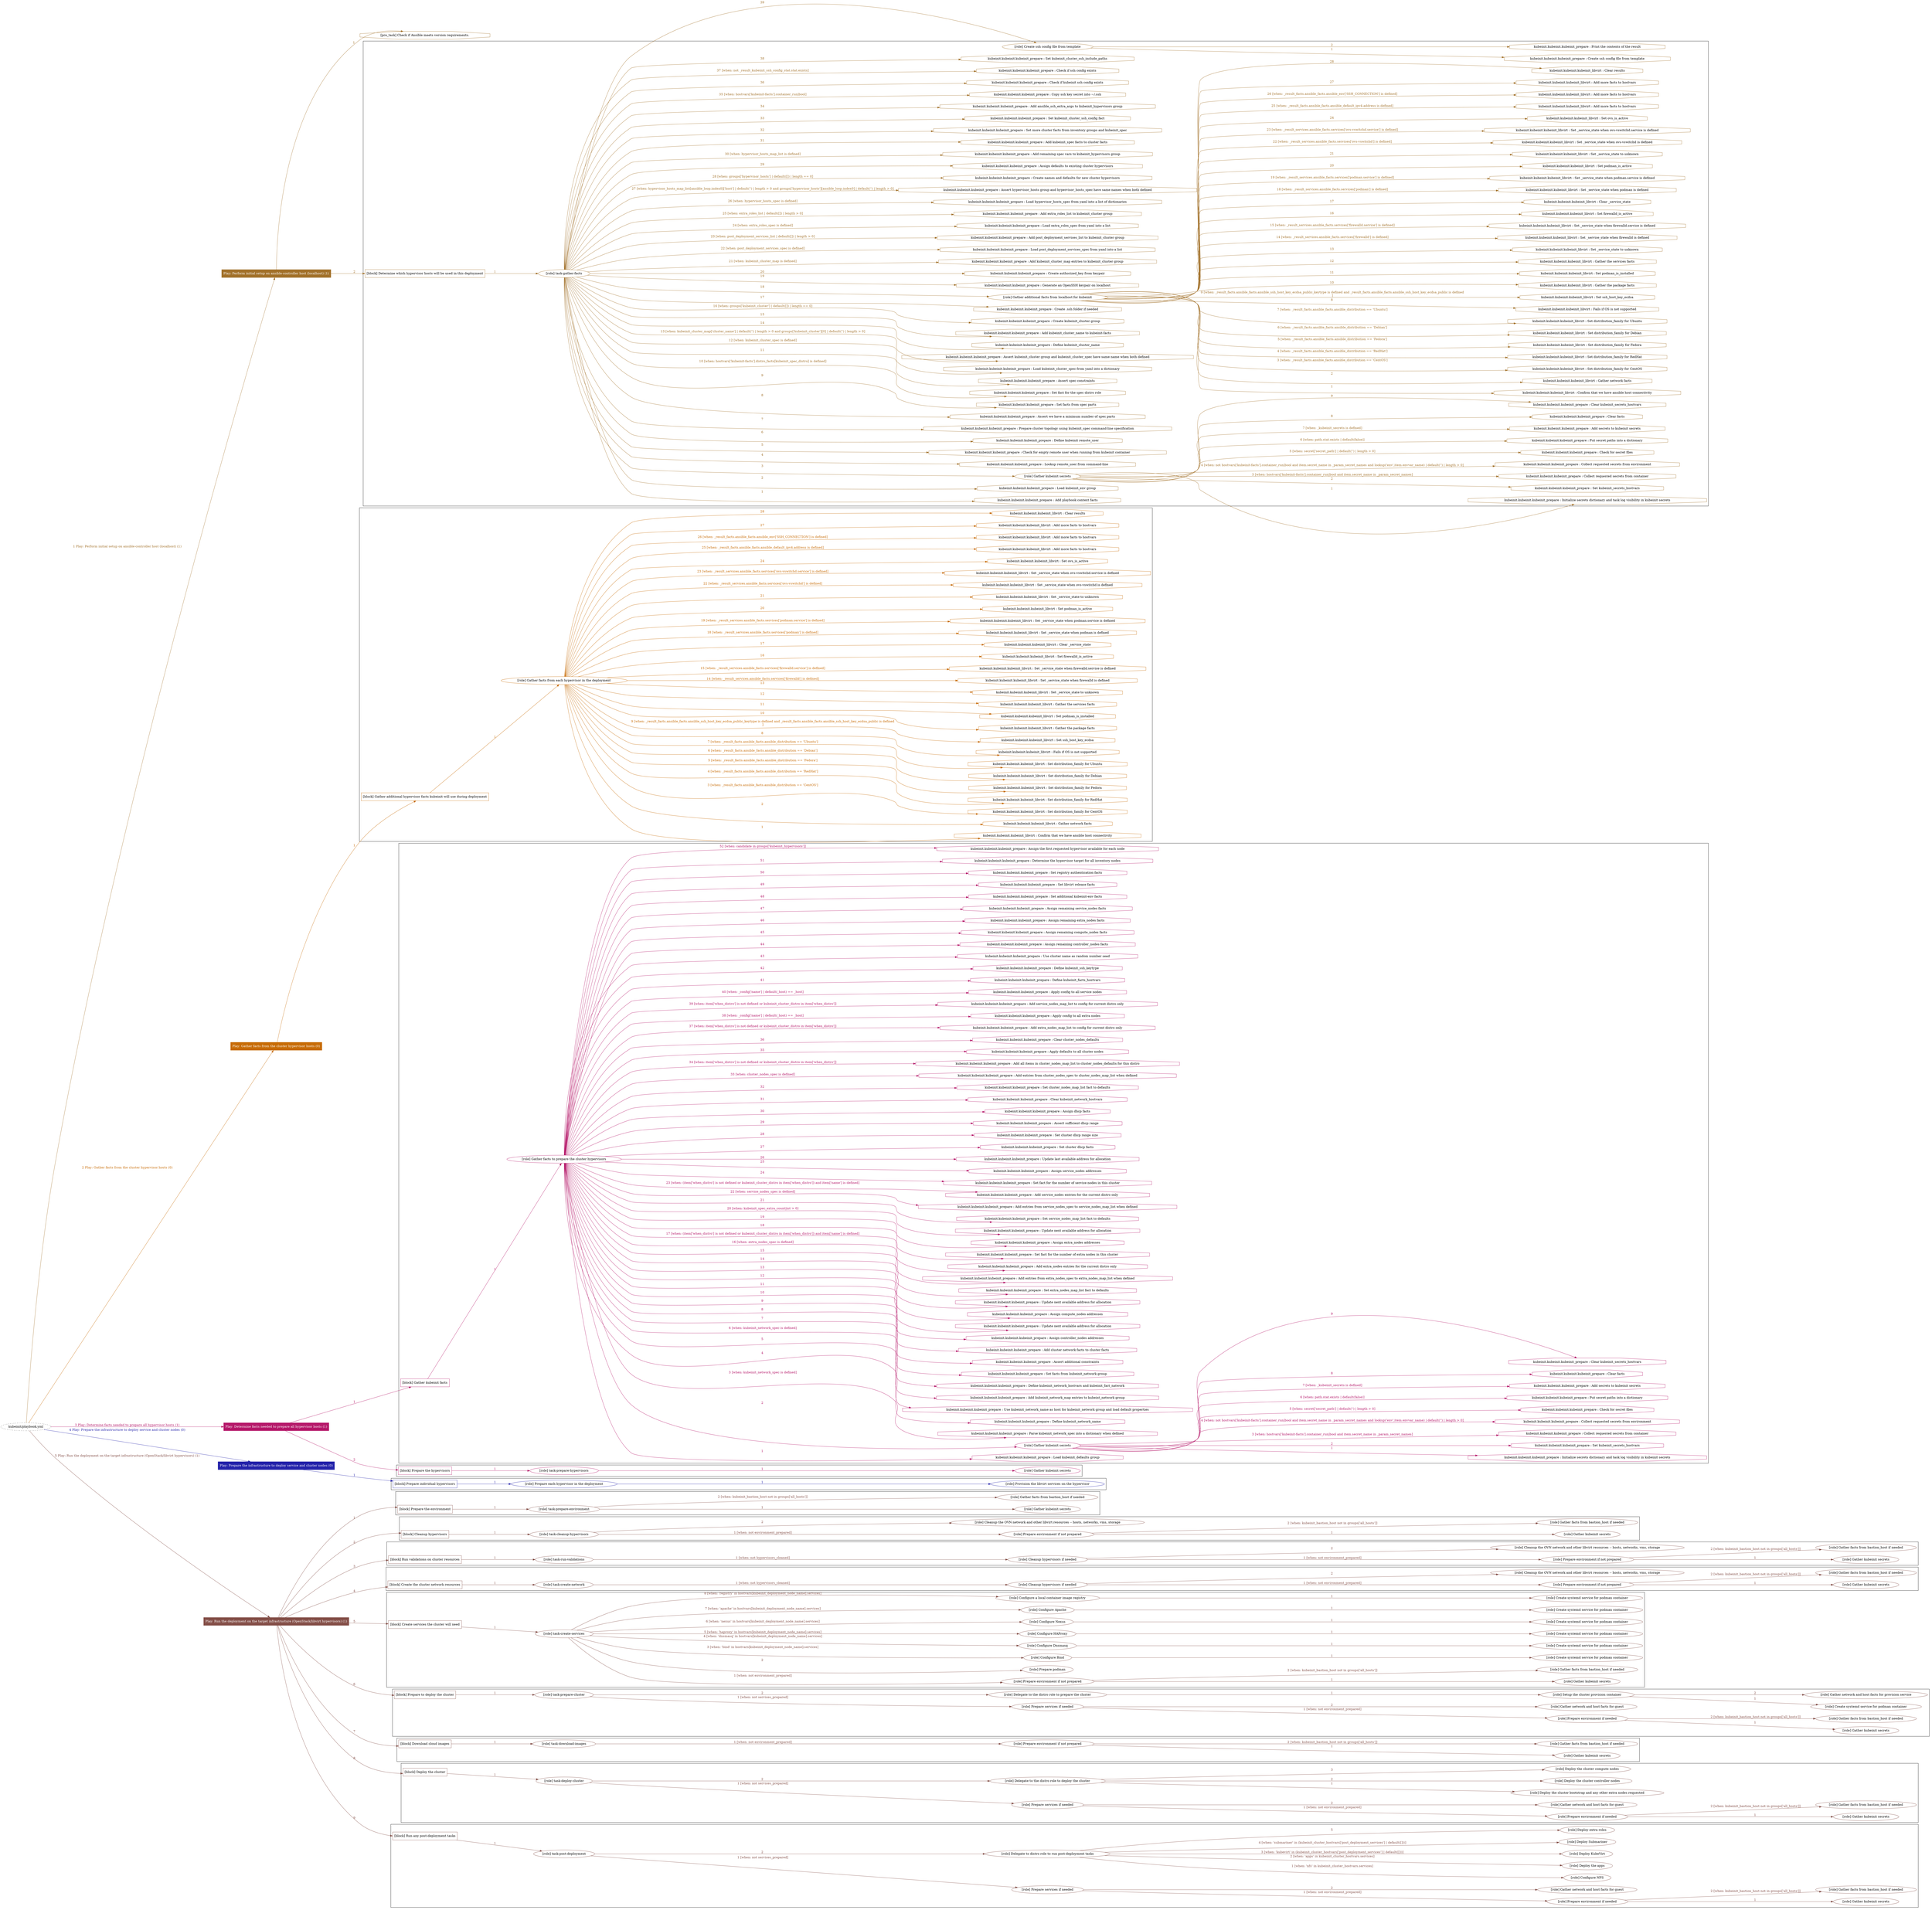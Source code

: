 digraph {
	graph [concentrate=true ordering=in rankdir=LR ratio=fill]
	edge [esep=5 sep=10]
	"kubeinit/playbook.yml" [URL="/home/runner/work/kubeinit/kubeinit/kubeinit/playbook.yml" id=playbook_995f872c style=dotted]
	"kubeinit/playbook.yml" -> play_06273ce5 [label="1 Play: Perform initial setup on ansible-controller host (localhost) (1)" color="#a2712a" fontcolor="#a2712a" id=edge_play_06273ce5 labeltooltip="1 Play: Perform initial setup on ansible-controller host (localhost) (1)" tooltip="1 Play: Perform initial setup on ansible-controller host (localhost) (1)"]
	subgraph "Play: Perform initial setup on ansible-controller host (localhost) (1)" {
		play_06273ce5 [label="Play: Perform initial setup on ansible-controller host (localhost) (1)" URL="/home/runner/work/kubeinit/kubeinit/kubeinit/playbook.yml" color="#a2712a" fontcolor="#ffffff" id=play_06273ce5 shape=box style=filled tooltip=localhost]
		pre_task_bb9b55ce [label="[pre_task] Check if Ansible meets version requirements." URL="/home/runner/work/kubeinit/kubeinit/kubeinit/playbook.yml" color="#a2712a" id=pre_task_bb9b55ce shape=octagon tooltip="Check if Ansible meets version requirements."]
		play_06273ce5 -> pre_task_bb9b55ce [label="1 " color="#a2712a" fontcolor="#a2712a" id=edge_pre_task_bb9b55ce labeltooltip="1 " tooltip="1 "]
		play_06273ce5 -> block_3b50fb34 [label=2 color="#a2712a" fontcolor="#a2712a" id=edge_block_3b50fb34 labeltooltip=2 tooltip=2]
		subgraph cluster_block_3b50fb34 {
			block_3b50fb34 [label="[block] Determine which hypervisor hosts will be used in this deployment" URL="/home/runner/work/kubeinit/kubeinit/kubeinit/playbook.yml" color="#a2712a" id=block_3b50fb34 labeltooltip="Determine which hypervisor hosts will be used in this deployment" shape=box tooltip="Determine which hypervisor hosts will be used in this deployment"]
			block_3b50fb34 -> role_944d0a2d [label="1 " color="#a2712a" fontcolor="#a2712a" id=edge_role_944d0a2d labeltooltip="1 " tooltip="1 "]
			subgraph "task-gather-facts" {
				role_944d0a2d [label="[role] task-gather-facts" URL="/home/runner/work/kubeinit/kubeinit/kubeinit/playbook.yml" color="#a2712a" id=role_944d0a2d tooltip="task-gather-facts"]
				task_4262d4f2 [label="kubeinit.kubeinit.kubeinit_prepare : Add playbook context facts" URL="/home/runner/.ansible/collections/ansible_collections/kubeinit/kubeinit/roles/kubeinit_prepare/tasks/build_hypervisors_group.yml" color="#a2712a" id=task_4262d4f2 shape=octagon tooltip="kubeinit.kubeinit.kubeinit_prepare : Add playbook context facts"]
				role_944d0a2d -> task_4262d4f2 [label="1 " color="#a2712a" fontcolor="#a2712a" id=edge_task_4262d4f2 labeltooltip="1 " tooltip="1 "]
				task_d89937c5 [label="kubeinit.kubeinit.kubeinit_prepare : Load kubeinit_env group" URL="/home/runner/.ansible/collections/ansible_collections/kubeinit/kubeinit/roles/kubeinit_prepare/tasks/build_hypervisors_group.yml" color="#a2712a" id=task_d89937c5 shape=octagon tooltip="kubeinit.kubeinit.kubeinit_prepare : Load kubeinit_env group"]
				role_944d0a2d -> task_d89937c5 [label="2 " color="#a2712a" fontcolor="#a2712a" id=edge_task_d89937c5 labeltooltip="2 " tooltip="2 "]
				role_944d0a2d -> role_03bedef0 [label="3 " color="#a2712a" fontcolor="#a2712a" id=edge_role_03bedef0 labeltooltip="3 " tooltip="3 "]
				subgraph "Gather kubeinit secrets" {
					role_03bedef0 [label="[role] Gather kubeinit secrets" URL="/home/runner/.ansible/collections/ansible_collections/kubeinit/kubeinit/roles/kubeinit_prepare/tasks/build_hypervisors_group.yml" color="#a2712a" id=role_03bedef0 tooltip="Gather kubeinit secrets"]
					task_388d4788 [label="kubeinit.kubeinit.kubeinit_prepare : Initialize secrets dictionary and task log visibility in kubeinit secrets" URL="/home/runner/.ansible/collections/ansible_collections/kubeinit/kubeinit/roles/kubeinit_prepare/tasks/gather_kubeinit_secrets.yml" color="#a2712a" id=task_388d4788 shape=octagon tooltip="kubeinit.kubeinit.kubeinit_prepare : Initialize secrets dictionary and task log visibility in kubeinit secrets"]
					role_03bedef0 -> task_388d4788 [label="1 " color="#a2712a" fontcolor="#a2712a" id=edge_task_388d4788 labeltooltip="1 " tooltip="1 "]
					task_4b03fa7a [label="kubeinit.kubeinit.kubeinit_prepare : Set kubeinit_secrets_hostvars" URL="/home/runner/.ansible/collections/ansible_collections/kubeinit/kubeinit/roles/kubeinit_prepare/tasks/gather_kubeinit_secrets.yml" color="#a2712a" id=task_4b03fa7a shape=octagon tooltip="kubeinit.kubeinit.kubeinit_prepare : Set kubeinit_secrets_hostvars"]
					role_03bedef0 -> task_4b03fa7a [label="2 " color="#a2712a" fontcolor="#a2712a" id=edge_task_4b03fa7a labeltooltip="2 " tooltip="2 "]
					task_4030b9e9 [label="kubeinit.kubeinit.kubeinit_prepare : Collect requested secrets from container" URL="/home/runner/.ansible/collections/ansible_collections/kubeinit/kubeinit/roles/kubeinit_prepare/tasks/gather_kubeinit_secrets.yml" color="#a2712a" id=task_4030b9e9 shape=octagon tooltip="kubeinit.kubeinit.kubeinit_prepare : Collect requested secrets from container"]
					role_03bedef0 -> task_4030b9e9 [label="3 [when: hostvars['kubeinit-facts'].container_run|bool and item.secret_name in _param_secret_names]" color="#a2712a" fontcolor="#a2712a" id=edge_task_4030b9e9 labeltooltip="3 [when: hostvars['kubeinit-facts'].container_run|bool and item.secret_name in _param_secret_names]" tooltip="3 [when: hostvars['kubeinit-facts'].container_run|bool and item.secret_name in _param_secret_names]"]
					task_2a12d3ee [label="kubeinit.kubeinit.kubeinit_prepare : Collect requested secrets from environment" URL="/home/runner/.ansible/collections/ansible_collections/kubeinit/kubeinit/roles/kubeinit_prepare/tasks/gather_kubeinit_secrets.yml" color="#a2712a" id=task_2a12d3ee shape=octagon tooltip="kubeinit.kubeinit.kubeinit_prepare : Collect requested secrets from environment"]
					role_03bedef0 -> task_2a12d3ee [label="4 [when: not hostvars['kubeinit-facts'].container_run|bool and item.secret_name in _param_secret_names and lookup('env',item.envvar_name) | default('') | length > 0]" color="#a2712a" fontcolor="#a2712a" id=edge_task_2a12d3ee labeltooltip="4 [when: not hostvars['kubeinit-facts'].container_run|bool and item.secret_name in _param_secret_names and lookup('env',item.envvar_name) | default('') | length > 0]" tooltip="4 [when: not hostvars['kubeinit-facts'].container_run|bool and item.secret_name in _param_secret_names and lookup('env',item.envvar_name) | default('') | length > 0]"]
					task_ddaa95c5 [label="kubeinit.kubeinit.kubeinit_prepare : Check for secret files" URL="/home/runner/.ansible/collections/ansible_collections/kubeinit/kubeinit/roles/kubeinit_prepare/tasks/gather_kubeinit_secrets.yml" color="#a2712a" id=task_ddaa95c5 shape=octagon tooltip="kubeinit.kubeinit.kubeinit_prepare : Check for secret files"]
					role_03bedef0 -> task_ddaa95c5 [label="5 [when: secret['secret_path'] | default('') | length > 0]" color="#a2712a" fontcolor="#a2712a" id=edge_task_ddaa95c5 labeltooltip="5 [when: secret['secret_path'] | default('') | length > 0]" tooltip="5 [when: secret['secret_path'] | default('') | length > 0]"]
					task_f105bc03 [label="kubeinit.kubeinit.kubeinit_prepare : Put secret paths into a dictionary" URL="/home/runner/.ansible/collections/ansible_collections/kubeinit/kubeinit/roles/kubeinit_prepare/tasks/gather_kubeinit_secrets.yml" color="#a2712a" id=task_f105bc03 shape=octagon tooltip="kubeinit.kubeinit.kubeinit_prepare : Put secret paths into a dictionary"]
					role_03bedef0 -> task_f105bc03 [label="6 [when: path.stat.exists | default(false)]" color="#a2712a" fontcolor="#a2712a" id=edge_task_f105bc03 labeltooltip="6 [when: path.stat.exists | default(false)]" tooltip="6 [when: path.stat.exists | default(false)]"]
					task_1170a6c0 [label="kubeinit.kubeinit.kubeinit_prepare : Add secrets to kubeinit secrets" URL="/home/runner/.ansible/collections/ansible_collections/kubeinit/kubeinit/roles/kubeinit_prepare/tasks/gather_kubeinit_secrets.yml" color="#a2712a" id=task_1170a6c0 shape=octagon tooltip="kubeinit.kubeinit.kubeinit_prepare : Add secrets to kubeinit secrets"]
					role_03bedef0 -> task_1170a6c0 [label="7 [when: _kubeinit_secrets is defined]" color="#a2712a" fontcolor="#a2712a" id=edge_task_1170a6c0 labeltooltip="7 [when: _kubeinit_secrets is defined]" tooltip="7 [when: _kubeinit_secrets is defined]"]
					task_ea9d998b [label="kubeinit.kubeinit.kubeinit_prepare : Clear facts" URL="/home/runner/.ansible/collections/ansible_collections/kubeinit/kubeinit/roles/kubeinit_prepare/tasks/gather_kubeinit_secrets.yml" color="#a2712a" id=task_ea9d998b shape=octagon tooltip="kubeinit.kubeinit.kubeinit_prepare : Clear facts"]
					role_03bedef0 -> task_ea9d998b [label="8 " color="#a2712a" fontcolor="#a2712a" id=edge_task_ea9d998b labeltooltip="8 " tooltip="8 "]
					task_90f546f9 [label="kubeinit.kubeinit.kubeinit_prepare : Clear kubeinit_secrets_hostvars" URL="/home/runner/.ansible/collections/ansible_collections/kubeinit/kubeinit/roles/kubeinit_prepare/tasks/gather_kubeinit_secrets.yml" color="#a2712a" id=task_90f546f9 shape=octagon tooltip="kubeinit.kubeinit.kubeinit_prepare : Clear kubeinit_secrets_hostvars"]
					role_03bedef0 -> task_90f546f9 [label="9 " color="#a2712a" fontcolor="#a2712a" id=edge_task_90f546f9 labeltooltip="9 " tooltip="9 "]
				}
				task_3f40b7ea [label="kubeinit.kubeinit.kubeinit_prepare : Lookup remote_user from command-line" URL="/home/runner/.ansible/collections/ansible_collections/kubeinit/kubeinit/roles/kubeinit_prepare/tasks/build_hypervisors_group.yml" color="#a2712a" id=task_3f40b7ea shape=octagon tooltip="kubeinit.kubeinit.kubeinit_prepare : Lookup remote_user from command-line"]
				role_944d0a2d -> task_3f40b7ea [label="4 " color="#a2712a" fontcolor="#a2712a" id=edge_task_3f40b7ea labeltooltip="4 " tooltip="4 "]
				task_83017d5e [label="kubeinit.kubeinit.kubeinit_prepare : Check for empty remote user when running from kubeinit container" URL="/home/runner/.ansible/collections/ansible_collections/kubeinit/kubeinit/roles/kubeinit_prepare/tasks/build_hypervisors_group.yml" color="#a2712a" id=task_83017d5e shape=octagon tooltip="kubeinit.kubeinit.kubeinit_prepare : Check for empty remote user when running from kubeinit container"]
				role_944d0a2d -> task_83017d5e [label="5 " color="#a2712a" fontcolor="#a2712a" id=edge_task_83017d5e labeltooltip="5 " tooltip="5 "]
				task_c726e2ce [label="kubeinit.kubeinit.kubeinit_prepare : Define kubeinit remote_user" URL="/home/runner/.ansible/collections/ansible_collections/kubeinit/kubeinit/roles/kubeinit_prepare/tasks/build_hypervisors_group.yml" color="#a2712a" id=task_c726e2ce shape=octagon tooltip="kubeinit.kubeinit.kubeinit_prepare : Define kubeinit remote_user"]
				role_944d0a2d -> task_c726e2ce [label="6 " color="#a2712a" fontcolor="#a2712a" id=edge_task_c726e2ce labeltooltip="6 " tooltip="6 "]
				task_abc956ce [label="kubeinit.kubeinit.kubeinit_prepare : Prepare cluster topology using kubeinit_spec command-line specification" URL="/home/runner/.ansible/collections/ansible_collections/kubeinit/kubeinit/roles/kubeinit_prepare/tasks/build_hypervisors_group.yml" color="#a2712a" id=task_abc956ce shape=octagon tooltip="kubeinit.kubeinit.kubeinit_prepare : Prepare cluster topology using kubeinit_spec command-line specification"]
				role_944d0a2d -> task_abc956ce [label="7 " color="#a2712a" fontcolor="#a2712a" id=edge_task_abc956ce labeltooltip="7 " tooltip="7 "]
				task_e9291ce6 [label="kubeinit.kubeinit.kubeinit_prepare : Assert we have a minimum number of spec parts" URL="/home/runner/.ansible/collections/ansible_collections/kubeinit/kubeinit/roles/kubeinit_prepare/tasks/build_hypervisors_group.yml" color="#a2712a" id=task_e9291ce6 shape=octagon tooltip="kubeinit.kubeinit.kubeinit_prepare : Assert we have a minimum number of spec parts"]
				role_944d0a2d -> task_e9291ce6 [label="8 " color="#a2712a" fontcolor="#a2712a" id=edge_task_e9291ce6 labeltooltip="8 " tooltip="8 "]
				task_5f02a8f2 [label="kubeinit.kubeinit.kubeinit_prepare : Set facts from spec parts" URL="/home/runner/.ansible/collections/ansible_collections/kubeinit/kubeinit/roles/kubeinit_prepare/tasks/build_hypervisors_group.yml" color="#a2712a" id=task_5f02a8f2 shape=octagon tooltip="kubeinit.kubeinit.kubeinit_prepare : Set facts from spec parts"]
				role_944d0a2d -> task_5f02a8f2 [label="9 " color="#a2712a" fontcolor="#a2712a" id=edge_task_5f02a8f2 labeltooltip="9 " tooltip="9 "]
				task_41e374fe [label="kubeinit.kubeinit.kubeinit_prepare : Set fact for the spec distro role" URL="/home/runner/.ansible/collections/ansible_collections/kubeinit/kubeinit/roles/kubeinit_prepare/tasks/build_hypervisors_group.yml" color="#a2712a" id=task_41e374fe shape=octagon tooltip="kubeinit.kubeinit.kubeinit_prepare : Set fact for the spec distro role"]
				role_944d0a2d -> task_41e374fe [label="10 [when: hostvars['kubeinit-facts'].distro_facts[kubeinit_spec_distro] is defined]" color="#a2712a" fontcolor="#a2712a" id=edge_task_41e374fe labeltooltip="10 [when: hostvars['kubeinit-facts'].distro_facts[kubeinit_spec_distro] is defined]" tooltip="10 [when: hostvars['kubeinit-facts'].distro_facts[kubeinit_spec_distro] is defined]"]
				task_db132e28 [label="kubeinit.kubeinit.kubeinit_prepare : Assert spec constraints" URL="/home/runner/.ansible/collections/ansible_collections/kubeinit/kubeinit/roles/kubeinit_prepare/tasks/build_hypervisors_group.yml" color="#a2712a" id=task_db132e28 shape=octagon tooltip="kubeinit.kubeinit.kubeinit_prepare : Assert spec constraints"]
				role_944d0a2d -> task_db132e28 [label="11 " color="#a2712a" fontcolor="#a2712a" id=edge_task_db132e28 labeltooltip="11 " tooltip="11 "]
				task_7fe17eb2 [label="kubeinit.kubeinit.kubeinit_prepare : Load kubeinit_cluster_spec from yaml into a dictionary" URL="/home/runner/.ansible/collections/ansible_collections/kubeinit/kubeinit/roles/kubeinit_prepare/tasks/build_hypervisors_group.yml" color="#a2712a" id=task_7fe17eb2 shape=octagon tooltip="kubeinit.kubeinit.kubeinit_prepare : Load kubeinit_cluster_spec from yaml into a dictionary"]
				role_944d0a2d -> task_7fe17eb2 [label="12 [when: kubeinit_cluster_spec is defined]" color="#a2712a" fontcolor="#a2712a" id=edge_task_7fe17eb2 labeltooltip="12 [when: kubeinit_cluster_spec is defined]" tooltip="12 [when: kubeinit_cluster_spec is defined]"]
				task_6ef9cccc [label="kubeinit.kubeinit.kubeinit_prepare : Assert kubeinit_cluster group and kubeinit_cluster_spec have same name when both defined" URL="/home/runner/.ansible/collections/ansible_collections/kubeinit/kubeinit/roles/kubeinit_prepare/tasks/build_hypervisors_group.yml" color="#a2712a" id=task_6ef9cccc shape=octagon tooltip="kubeinit.kubeinit.kubeinit_prepare : Assert kubeinit_cluster group and kubeinit_cluster_spec have same name when both defined"]
				role_944d0a2d -> task_6ef9cccc [label="13 [when: kubeinit_cluster_map['cluster_name'] | default('') | length > 0 and groups['kubeinit_cluster'][0] | default('') | length > 0]" color="#a2712a" fontcolor="#a2712a" id=edge_task_6ef9cccc labeltooltip="13 [when: kubeinit_cluster_map['cluster_name'] | default('') | length > 0 and groups['kubeinit_cluster'][0] | default('') | length > 0]" tooltip="13 [when: kubeinit_cluster_map['cluster_name'] | default('') | length > 0 and groups['kubeinit_cluster'][0] | default('') | length > 0]"]
				task_3d626e23 [label="kubeinit.kubeinit.kubeinit_prepare : Define kubeinit_cluster_name" URL="/home/runner/.ansible/collections/ansible_collections/kubeinit/kubeinit/roles/kubeinit_prepare/tasks/build_hypervisors_group.yml" color="#a2712a" id=task_3d626e23 shape=octagon tooltip="kubeinit.kubeinit.kubeinit_prepare : Define kubeinit_cluster_name"]
				role_944d0a2d -> task_3d626e23 [label="14 " color="#a2712a" fontcolor="#a2712a" id=edge_task_3d626e23 labeltooltip="14 " tooltip="14 "]
				task_66c9f179 [label="kubeinit.kubeinit.kubeinit_prepare : Add kubeinit_cluster_name to kubeinit-facts" URL="/home/runner/.ansible/collections/ansible_collections/kubeinit/kubeinit/roles/kubeinit_prepare/tasks/build_hypervisors_group.yml" color="#a2712a" id=task_66c9f179 shape=octagon tooltip="kubeinit.kubeinit.kubeinit_prepare : Add kubeinit_cluster_name to kubeinit-facts"]
				role_944d0a2d -> task_66c9f179 [label="15 " color="#a2712a" fontcolor="#a2712a" id=edge_task_66c9f179 labeltooltip="15 " tooltip="15 "]
				task_f772a401 [label="kubeinit.kubeinit.kubeinit_prepare : Create kubeinit_cluster group" URL="/home/runner/.ansible/collections/ansible_collections/kubeinit/kubeinit/roles/kubeinit_prepare/tasks/build_hypervisors_group.yml" color="#a2712a" id=task_f772a401 shape=octagon tooltip="kubeinit.kubeinit.kubeinit_prepare : Create kubeinit_cluster group"]
				role_944d0a2d -> task_f772a401 [label="16 [when: groups['kubeinit_cluster'] | default([]) | length == 0]" color="#a2712a" fontcolor="#a2712a" id=edge_task_f772a401 labeltooltip="16 [when: groups['kubeinit_cluster'] | default([]) | length == 0]" tooltip="16 [when: groups['kubeinit_cluster'] | default([]) | length == 0]"]
				task_0c8e1814 [label="kubeinit.kubeinit.kubeinit_prepare : Create .ssh folder if needed" URL="/home/runner/.ansible/collections/ansible_collections/kubeinit/kubeinit/roles/kubeinit_prepare/tasks/build_hypervisors_group.yml" color="#a2712a" id=task_0c8e1814 shape=octagon tooltip="kubeinit.kubeinit.kubeinit_prepare : Create .ssh folder if needed"]
				role_944d0a2d -> task_0c8e1814 [label="17 " color="#a2712a" fontcolor="#a2712a" id=edge_task_0c8e1814 labeltooltip="17 " tooltip="17 "]
				role_944d0a2d -> role_f651c957 [label="18 " color="#a2712a" fontcolor="#a2712a" id=edge_role_f651c957 labeltooltip="18 " tooltip="18 "]
				subgraph "Gather additional facts from localhost for kubeinit" {
					role_f651c957 [label="[role] Gather additional facts from localhost for kubeinit" URL="/home/runner/.ansible/collections/ansible_collections/kubeinit/kubeinit/roles/kubeinit_prepare/tasks/build_hypervisors_group.yml" color="#a2712a" id=role_f651c957 tooltip="Gather additional facts from localhost for kubeinit"]
					task_f64ea878 [label="kubeinit.kubeinit.kubeinit_libvirt : Confirm that we have ansible host connectivity" URL="/home/runner/.ansible/collections/ansible_collections/kubeinit/kubeinit/roles/kubeinit_libvirt/tasks/gather_host_facts.yml" color="#a2712a" id=task_f64ea878 shape=octagon tooltip="kubeinit.kubeinit.kubeinit_libvirt : Confirm that we have ansible host connectivity"]
					role_f651c957 -> task_f64ea878 [label="1 " color="#a2712a" fontcolor="#a2712a" id=edge_task_f64ea878 labeltooltip="1 " tooltip="1 "]
					task_fbdf17c8 [label="kubeinit.kubeinit.kubeinit_libvirt : Gather network facts" URL="/home/runner/.ansible/collections/ansible_collections/kubeinit/kubeinit/roles/kubeinit_libvirt/tasks/gather_host_facts.yml" color="#a2712a" id=task_fbdf17c8 shape=octagon tooltip="kubeinit.kubeinit.kubeinit_libvirt : Gather network facts"]
					role_f651c957 -> task_fbdf17c8 [label="2 " color="#a2712a" fontcolor="#a2712a" id=edge_task_fbdf17c8 labeltooltip="2 " tooltip="2 "]
					task_4b7e04cb [label="kubeinit.kubeinit.kubeinit_libvirt : Set distribution_family for CentOS" URL="/home/runner/.ansible/collections/ansible_collections/kubeinit/kubeinit/roles/kubeinit_libvirt/tasks/gather_host_facts.yml" color="#a2712a" id=task_4b7e04cb shape=octagon tooltip="kubeinit.kubeinit.kubeinit_libvirt : Set distribution_family for CentOS"]
					role_f651c957 -> task_4b7e04cb [label="3 [when: _result_facts.ansible_facts.ansible_distribution == 'CentOS']" color="#a2712a" fontcolor="#a2712a" id=edge_task_4b7e04cb labeltooltip="3 [when: _result_facts.ansible_facts.ansible_distribution == 'CentOS']" tooltip="3 [when: _result_facts.ansible_facts.ansible_distribution == 'CentOS']"]
					task_59663bf6 [label="kubeinit.kubeinit.kubeinit_libvirt : Set distribution_family for RedHat" URL="/home/runner/.ansible/collections/ansible_collections/kubeinit/kubeinit/roles/kubeinit_libvirt/tasks/gather_host_facts.yml" color="#a2712a" id=task_59663bf6 shape=octagon tooltip="kubeinit.kubeinit.kubeinit_libvirt : Set distribution_family for RedHat"]
					role_f651c957 -> task_59663bf6 [label="4 [when: _result_facts.ansible_facts.ansible_distribution == 'RedHat']" color="#a2712a" fontcolor="#a2712a" id=edge_task_59663bf6 labeltooltip="4 [when: _result_facts.ansible_facts.ansible_distribution == 'RedHat']" tooltip="4 [when: _result_facts.ansible_facts.ansible_distribution == 'RedHat']"]
					task_cc2aa95d [label="kubeinit.kubeinit.kubeinit_libvirt : Set distribution_family for Fedora" URL="/home/runner/.ansible/collections/ansible_collections/kubeinit/kubeinit/roles/kubeinit_libvirt/tasks/gather_host_facts.yml" color="#a2712a" id=task_cc2aa95d shape=octagon tooltip="kubeinit.kubeinit.kubeinit_libvirt : Set distribution_family for Fedora"]
					role_f651c957 -> task_cc2aa95d [label="5 [when: _result_facts.ansible_facts.ansible_distribution == 'Fedora']" color="#a2712a" fontcolor="#a2712a" id=edge_task_cc2aa95d labeltooltip="5 [when: _result_facts.ansible_facts.ansible_distribution == 'Fedora']" tooltip="5 [when: _result_facts.ansible_facts.ansible_distribution == 'Fedora']"]
					task_16f6b86d [label="kubeinit.kubeinit.kubeinit_libvirt : Set distribution_family for Debian" URL="/home/runner/.ansible/collections/ansible_collections/kubeinit/kubeinit/roles/kubeinit_libvirt/tasks/gather_host_facts.yml" color="#a2712a" id=task_16f6b86d shape=octagon tooltip="kubeinit.kubeinit.kubeinit_libvirt : Set distribution_family for Debian"]
					role_f651c957 -> task_16f6b86d [label="6 [when: _result_facts.ansible_facts.ansible_distribution == 'Debian']" color="#a2712a" fontcolor="#a2712a" id=edge_task_16f6b86d labeltooltip="6 [when: _result_facts.ansible_facts.ansible_distribution == 'Debian']" tooltip="6 [when: _result_facts.ansible_facts.ansible_distribution == 'Debian']"]
					task_95df1642 [label="kubeinit.kubeinit.kubeinit_libvirt : Set distribution_family for Ubuntu" URL="/home/runner/.ansible/collections/ansible_collections/kubeinit/kubeinit/roles/kubeinit_libvirt/tasks/gather_host_facts.yml" color="#a2712a" id=task_95df1642 shape=octagon tooltip="kubeinit.kubeinit.kubeinit_libvirt : Set distribution_family for Ubuntu"]
					role_f651c957 -> task_95df1642 [label="7 [when: _result_facts.ansible_facts.ansible_distribution == 'Ubuntu']" color="#a2712a" fontcolor="#a2712a" id=edge_task_95df1642 labeltooltip="7 [when: _result_facts.ansible_facts.ansible_distribution == 'Ubuntu']" tooltip="7 [when: _result_facts.ansible_facts.ansible_distribution == 'Ubuntu']"]
					task_50b41fc7 [label="kubeinit.kubeinit.kubeinit_libvirt : Fails if OS is not supported" URL="/home/runner/.ansible/collections/ansible_collections/kubeinit/kubeinit/roles/kubeinit_libvirt/tasks/gather_host_facts.yml" color="#a2712a" id=task_50b41fc7 shape=octagon tooltip="kubeinit.kubeinit.kubeinit_libvirt : Fails if OS is not supported"]
					role_f651c957 -> task_50b41fc7 [label="8 " color="#a2712a" fontcolor="#a2712a" id=edge_task_50b41fc7 labeltooltip="8 " tooltip="8 "]
					task_c192e269 [label="kubeinit.kubeinit.kubeinit_libvirt : Set ssh_host_key_ecdsa" URL="/home/runner/.ansible/collections/ansible_collections/kubeinit/kubeinit/roles/kubeinit_libvirt/tasks/gather_host_facts.yml" color="#a2712a" id=task_c192e269 shape=octagon tooltip="kubeinit.kubeinit.kubeinit_libvirt : Set ssh_host_key_ecdsa"]
					role_f651c957 -> task_c192e269 [label="9 [when: _result_facts.ansible_facts.ansible_ssh_host_key_ecdsa_public_keytype is defined and _result_facts.ansible_facts.ansible_ssh_host_key_ecdsa_public is defined
]" color="#a2712a" fontcolor="#a2712a" id=edge_task_c192e269 labeltooltip="9 [when: _result_facts.ansible_facts.ansible_ssh_host_key_ecdsa_public_keytype is defined and _result_facts.ansible_facts.ansible_ssh_host_key_ecdsa_public is defined
]" tooltip="9 [when: _result_facts.ansible_facts.ansible_ssh_host_key_ecdsa_public_keytype is defined and _result_facts.ansible_facts.ansible_ssh_host_key_ecdsa_public is defined
]"]
					task_79398568 [label="kubeinit.kubeinit.kubeinit_libvirt : Gather the package facts" URL="/home/runner/.ansible/collections/ansible_collections/kubeinit/kubeinit/roles/kubeinit_libvirt/tasks/gather_host_facts.yml" color="#a2712a" id=task_79398568 shape=octagon tooltip="kubeinit.kubeinit.kubeinit_libvirt : Gather the package facts"]
					role_f651c957 -> task_79398568 [label="10 " color="#a2712a" fontcolor="#a2712a" id=edge_task_79398568 labeltooltip="10 " tooltip="10 "]
					task_4dfbca86 [label="kubeinit.kubeinit.kubeinit_libvirt : Set podman_is_installed" URL="/home/runner/.ansible/collections/ansible_collections/kubeinit/kubeinit/roles/kubeinit_libvirt/tasks/gather_host_facts.yml" color="#a2712a" id=task_4dfbca86 shape=octagon tooltip="kubeinit.kubeinit.kubeinit_libvirt : Set podman_is_installed"]
					role_f651c957 -> task_4dfbca86 [label="11 " color="#a2712a" fontcolor="#a2712a" id=edge_task_4dfbca86 labeltooltip="11 " tooltip="11 "]
					task_54f2f413 [label="kubeinit.kubeinit.kubeinit_libvirt : Gather the services facts" URL="/home/runner/.ansible/collections/ansible_collections/kubeinit/kubeinit/roles/kubeinit_libvirt/tasks/gather_host_facts.yml" color="#a2712a" id=task_54f2f413 shape=octagon tooltip="kubeinit.kubeinit.kubeinit_libvirt : Gather the services facts"]
					role_f651c957 -> task_54f2f413 [label="12 " color="#a2712a" fontcolor="#a2712a" id=edge_task_54f2f413 labeltooltip="12 " tooltip="12 "]
					task_8c3778f7 [label="kubeinit.kubeinit.kubeinit_libvirt : Set _service_state to unknown" URL="/home/runner/.ansible/collections/ansible_collections/kubeinit/kubeinit/roles/kubeinit_libvirt/tasks/gather_host_facts.yml" color="#a2712a" id=task_8c3778f7 shape=octagon tooltip="kubeinit.kubeinit.kubeinit_libvirt : Set _service_state to unknown"]
					role_f651c957 -> task_8c3778f7 [label="13 " color="#a2712a" fontcolor="#a2712a" id=edge_task_8c3778f7 labeltooltip="13 " tooltip="13 "]
					task_bca99e38 [label="kubeinit.kubeinit.kubeinit_libvirt : Set _service_state when firewalld is defined" URL="/home/runner/.ansible/collections/ansible_collections/kubeinit/kubeinit/roles/kubeinit_libvirt/tasks/gather_host_facts.yml" color="#a2712a" id=task_bca99e38 shape=octagon tooltip="kubeinit.kubeinit.kubeinit_libvirt : Set _service_state when firewalld is defined"]
					role_f651c957 -> task_bca99e38 [label="14 [when: _result_services.ansible_facts.services['firewalld'] is defined]" color="#a2712a" fontcolor="#a2712a" id=edge_task_bca99e38 labeltooltip="14 [when: _result_services.ansible_facts.services['firewalld'] is defined]" tooltip="14 [when: _result_services.ansible_facts.services['firewalld'] is defined]"]
					task_cf69864d [label="kubeinit.kubeinit.kubeinit_libvirt : Set _service_state when firewalld.service is defined" URL="/home/runner/.ansible/collections/ansible_collections/kubeinit/kubeinit/roles/kubeinit_libvirt/tasks/gather_host_facts.yml" color="#a2712a" id=task_cf69864d shape=octagon tooltip="kubeinit.kubeinit.kubeinit_libvirt : Set _service_state when firewalld.service is defined"]
					role_f651c957 -> task_cf69864d [label="15 [when: _result_services.ansible_facts.services['firewalld.service'] is defined]" color="#a2712a" fontcolor="#a2712a" id=edge_task_cf69864d labeltooltip="15 [when: _result_services.ansible_facts.services['firewalld.service'] is defined]" tooltip="15 [when: _result_services.ansible_facts.services['firewalld.service'] is defined]"]
					task_876e71ea [label="kubeinit.kubeinit.kubeinit_libvirt : Set firewalld_is_active" URL="/home/runner/.ansible/collections/ansible_collections/kubeinit/kubeinit/roles/kubeinit_libvirt/tasks/gather_host_facts.yml" color="#a2712a" id=task_876e71ea shape=octagon tooltip="kubeinit.kubeinit.kubeinit_libvirt : Set firewalld_is_active"]
					role_f651c957 -> task_876e71ea [label="16 " color="#a2712a" fontcolor="#a2712a" id=edge_task_876e71ea labeltooltip="16 " tooltip="16 "]
					task_c86c5818 [label="kubeinit.kubeinit.kubeinit_libvirt : Clear _service_state" URL="/home/runner/.ansible/collections/ansible_collections/kubeinit/kubeinit/roles/kubeinit_libvirt/tasks/gather_host_facts.yml" color="#a2712a" id=task_c86c5818 shape=octagon tooltip="kubeinit.kubeinit.kubeinit_libvirt : Clear _service_state"]
					role_f651c957 -> task_c86c5818 [label="17 " color="#a2712a" fontcolor="#a2712a" id=edge_task_c86c5818 labeltooltip="17 " tooltip="17 "]
					task_e9ade023 [label="kubeinit.kubeinit.kubeinit_libvirt : Set _service_state when podman is defined" URL="/home/runner/.ansible/collections/ansible_collections/kubeinit/kubeinit/roles/kubeinit_libvirt/tasks/gather_host_facts.yml" color="#a2712a" id=task_e9ade023 shape=octagon tooltip="kubeinit.kubeinit.kubeinit_libvirt : Set _service_state when podman is defined"]
					role_f651c957 -> task_e9ade023 [label="18 [when: _result_services.ansible_facts.services['podman'] is defined]" color="#a2712a" fontcolor="#a2712a" id=edge_task_e9ade023 labeltooltip="18 [when: _result_services.ansible_facts.services['podman'] is defined]" tooltip="18 [when: _result_services.ansible_facts.services['podman'] is defined]"]
					task_cdd22400 [label="kubeinit.kubeinit.kubeinit_libvirt : Set _service_state when podman.service is defined" URL="/home/runner/.ansible/collections/ansible_collections/kubeinit/kubeinit/roles/kubeinit_libvirt/tasks/gather_host_facts.yml" color="#a2712a" id=task_cdd22400 shape=octagon tooltip="kubeinit.kubeinit.kubeinit_libvirt : Set _service_state when podman.service is defined"]
					role_f651c957 -> task_cdd22400 [label="19 [when: _result_services.ansible_facts.services['podman.service'] is defined]" color="#a2712a" fontcolor="#a2712a" id=edge_task_cdd22400 labeltooltip="19 [when: _result_services.ansible_facts.services['podman.service'] is defined]" tooltip="19 [when: _result_services.ansible_facts.services['podman.service'] is defined]"]
					task_40bdc93c [label="kubeinit.kubeinit.kubeinit_libvirt : Set podman_is_active" URL="/home/runner/.ansible/collections/ansible_collections/kubeinit/kubeinit/roles/kubeinit_libvirt/tasks/gather_host_facts.yml" color="#a2712a" id=task_40bdc93c shape=octagon tooltip="kubeinit.kubeinit.kubeinit_libvirt : Set podman_is_active"]
					role_f651c957 -> task_40bdc93c [label="20 " color="#a2712a" fontcolor="#a2712a" id=edge_task_40bdc93c labeltooltip="20 " tooltip="20 "]
					task_fc5d09ab [label="kubeinit.kubeinit.kubeinit_libvirt : Set _service_state to unknown" URL="/home/runner/.ansible/collections/ansible_collections/kubeinit/kubeinit/roles/kubeinit_libvirt/tasks/gather_host_facts.yml" color="#a2712a" id=task_fc5d09ab shape=octagon tooltip="kubeinit.kubeinit.kubeinit_libvirt : Set _service_state to unknown"]
					role_f651c957 -> task_fc5d09ab [label="21 " color="#a2712a" fontcolor="#a2712a" id=edge_task_fc5d09ab labeltooltip="21 " tooltip="21 "]
					task_4fb8c349 [label="kubeinit.kubeinit.kubeinit_libvirt : Set _service_state when ovs-vswitchd is defined" URL="/home/runner/.ansible/collections/ansible_collections/kubeinit/kubeinit/roles/kubeinit_libvirt/tasks/gather_host_facts.yml" color="#a2712a" id=task_4fb8c349 shape=octagon tooltip="kubeinit.kubeinit.kubeinit_libvirt : Set _service_state when ovs-vswitchd is defined"]
					role_f651c957 -> task_4fb8c349 [label="22 [when: _result_services.ansible_facts.services['ovs-vswitchd'] is defined]" color="#a2712a" fontcolor="#a2712a" id=edge_task_4fb8c349 labeltooltip="22 [when: _result_services.ansible_facts.services['ovs-vswitchd'] is defined]" tooltip="22 [when: _result_services.ansible_facts.services['ovs-vswitchd'] is defined]"]
					task_3d07dc2e [label="kubeinit.kubeinit.kubeinit_libvirt : Set _service_state when ovs-vswitchd.service is defined" URL="/home/runner/.ansible/collections/ansible_collections/kubeinit/kubeinit/roles/kubeinit_libvirt/tasks/gather_host_facts.yml" color="#a2712a" id=task_3d07dc2e shape=octagon tooltip="kubeinit.kubeinit.kubeinit_libvirt : Set _service_state when ovs-vswitchd.service is defined"]
					role_f651c957 -> task_3d07dc2e [label="23 [when: _result_services.ansible_facts.services['ovs-vswitchd.service'] is defined]" color="#a2712a" fontcolor="#a2712a" id=edge_task_3d07dc2e labeltooltip="23 [when: _result_services.ansible_facts.services['ovs-vswitchd.service'] is defined]" tooltip="23 [when: _result_services.ansible_facts.services['ovs-vswitchd.service'] is defined]"]
					task_9daf2287 [label="kubeinit.kubeinit.kubeinit_libvirt : Set ovs_is_active" URL="/home/runner/.ansible/collections/ansible_collections/kubeinit/kubeinit/roles/kubeinit_libvirt/tasks/gather_host_facts.yml" color="#a2712a" id=task_9daf2287 shape=octagon tooltip="kubeinit.kubeinit.kubeinit_libvirt : Set ovs_is_active"]
					role_f651c957 -> task_9daf2287 [label="24 " color="#a2712a" fontcolor="#a2712a" id=edge_task_9daf2287 labeltooltip="24 " tooltip="24 "]
					task_2e6d727f [label="kubeinit.kubeinit.kubeinit_libvirt : Add more facts to hostvars" URL="/home/runner/.ansible/collections/ansible_collections/kubeinit/kubeinit/roles/kubeinit_libvirt/tasks/gather_host_facts.yml" color="#a2712a" id=task_2e6d727f shape=octagon tooltip="kubeinit.kubeinit.kubeinit_libvirt : Add more facts to hostvars"]
					role_f651c957 -> task_2e6d727f [label="25 [when: _result_facts.ansible_facts.ansible_default_ipv4.address is defined]" color="#a2712a" fontcolor="#a2712a" id=edge_task_2e6d727f labeltooltip="25 [when: _result_facts.ansible_facts.ansible_default_ipv4.address is defined]" tooltip="25 [when: _result_facts.ansible_facts.ansible_default_ipv4.address is defined]"]
					task_a9880c52 [label="kubeinit.kubeinit.kubeinit_libvirt : Add more facts to hostvars" URL="/home/runner/.ansible/collections/ansible_collections/kubeinit/kubeinit/roles/kubeinit_libvirt/tasks/gather_host_facts.yml" color="#a2712a" id=task_a9880c52 shape=octagon tooltip="kubeinit.kubeinit.kubeinit_libvirt : Add more facts to hostvars"]
					role_f651c957 -> task_a9880c52 [label="26 [when: _result_facts.ansible_facts.ansible_env['SSH_CONNECTION'] is defined]" color="#a2712a" fontcolor="#a2712a" id=edge_task_a9880c52 labeltooltip="26 [when: _result_facts.ansible_facts.ansible_env['SSH_CONNECTION'] is defined]" tooltip="26 [when: _result_facts.ansible_facts.ansible_env['SSH_CONNECTION'] is defined]"]
					task_311d0526 [label="kubeinit.kubeinit.kubeinit_libvirt : Add more facts to hostvars" URL="/home/runner/.ansible/collections/ansible_collections/kubeinit/kubeinit/roles/kubeinit_libvirt/tasks/gather_host_facts.yml" color="#a2712a" id=task_311d0526 shape=octagon tooltip="kubeinit.kubeinit.kubeinit_libvirt : Add more facts to hostvars"]
					role_f651c957 -> task_311d0526 [label="27 " color="#a2712a" fontcolor="#a2712a" id=edge_task_311d0526 labeltooltip="27 " tooltip="27 "]
					task_ae0f1175 [label="kubeinit.kubeinit.kubeinit_libvirt : Clear results" URL="/home/runner/.ansible/collections/ansible_collections/kubeinit/kubeinit/roles/kubeinit_libvirt/tasks/gather_host_facts.yml" color="#a2712a" id=task_ae0f1175 shape=octagon tooltip="kubeinit.kubeinit.kubeinit_libvirt : Clear results"]
					role_f651c957 -> task_ae0f1175 [label="28 " color="#a2712a" fontcolor="#a2712a" id=edge_task_ae0f1175 labeltooltip="28 " tooltip="28 "]
				}
				task_cbef88d2 [label="kubeinit.kubeinit.kubeinit_prepare : Generate an OpenSSH keypair on localhost" URL="/home/runner/.ansible/collections/ansible_collections/kubeinit/kubeinit/roles/kubeinit_prepare/tasks/build_hypervisors_group.yml" color="#a2712a" id=task_cbef88d2 shape=octagon tooltip="kubeinit.kubeinit.kubeinit_prepare : Generate an OpenSSH keypair on localhost"]
				role_944d0a2d -> task_cbef88d2 [label="19 " color="#a2712a" fontcolor="#a2712a" id=edge_task_cbef88d2 labeltooltip="19 " tooltip="19 "]
				task_ac7b8e96 [label="kubeinit.kubeinit.kubeinit_prepare : Create authorized_key from keypair" URL="/home/runner/.ansible/collections/ansible_collections/kubeinit/kubeinit/roles/kubeinit_prepare/tasks/build_hypervisors_group.yml" color="#a2712a" id=task_ac7b8e96 shape=octagon tooltip="kubeinit.kubeinit.kubeinit_prepare : Create authorized_key from keypair"]
				role_944d0a2d -> task_ac7b8e96 [label="20 " color="#a2712a" fontcolor="#a2712a" id=edge_task_ac7b8e96 labeltooltip="20 " tooltip="20 "]
				task_7fe333f6 [label="kubeinit.kubeinit.kubeinit_prepare : Add kubeinit_cluster_map entries to kubeinit_cluster group" URL="/home/runner/.ansible/collections/ansible_collections/kubeinit/kubeinit/roles/kubeinit_prepare/tasks/build_hypervisors_group.yml" color="#a2712a" id=task_7fe333f6 shape=octagon tooltip="kubeinit.kubeinit.kubeinit_prepare : Add kubeinit_cluster_map entries to kubeinit_cluster group"]
				role_944d0a2d -> task_7fe333f6 [label="21 [when: kubeinit_cluster_map is defined]" color="#a2712a" fontcolor="#a2712a" id=edge_task_7fe333f6 labeltooltip="21 [when: kubeinit_cluster_map is defined]" tooltip="21 [when: kubeinit_cluster_map is defined]"]
				task_a9ee439d [label="kubeinit.kubeinit.kubeinit_prepare : Load post_deployment_services_spec from yaml into a list" URL="/home/runner/.ansible/collections/ansible_collections/kubeinit/kubeinit/roles/kubeinit_prepare/tasks/build_hypervisors_group.yml" color="#a2712a" id=task_a9ee439d shape=octagon tooltip="kubeinit.kubeinit.kubeinit_prepare : Load post_deployment_services_spec from yaml into a list"]
				role_944d0a2d -> task_a9ee439d [label="22 [when: post_deployment_services_spec is defined]" color="#a2712a" fontcolor="#a2712a" id=edge_task_a9ee439d labeltooltip="22 [when: post_deployment_services_spec is defined]" tooltip="22 [when: post_deployment_services_spec is defined]"]
				task_bf6418d0 [label="kubeinit.kubeinit.kubeinit_prepare : Add post_deployment_services_list to kubeinit_cluster group" URL="/home/runner/.ansible/collections/ansible_collections/kubeinit/kubeinit/roles/kubeinit_prepare/tasks/build_hypervisors_group.yml" color="#a2712a" id=task_bf6418d0 shape=octagon tooltip="kubeinit.kubeinit.kubeinit_prepare : Add post_deployment_services_list to kubeinit_cluster group"]
				role_944d0a2d -> task_bf6418d0 [label="23 [when: post_deployment_services_list | default([]) | length > 0]" color="#a2712a" fontcolor="#a2712a" id=edge_task_bf6418d0 labeltooltip="23 [when: post_deployment_services_list | default([]) | length > 0]" tooltip="23 [when: post_deployment_services_list | default([]) | length > 0]"]
				task_2266d4f3 [label="kubeinit.kubeinit.kubeinit_prepare : Load extra_roles_spec from yaml into a list" URL="/home/runner/.ansible/collections/ansible_collections/kubeinit/kubeinit/roles/kubeinit_prepare/tasks/build_hypervisors_group.yml" color="#a2712a" id=task_2266d4f3 shape=octagon tooltip="kubeinit.kubeinit.kubeinit_prepare : Load extra_roles_spec from yaml into a list"]
				role_944d0a2d -> task_2266d4f3 [label="24 [when: extra_roles_spec is defined]" color="#a2712a" fontcolor="#a2712a" id=edge_task_2266d4f3 labeltooltip="24 [when: extra_roles_spec is defined]" tooltip="24 [when: extra_roles_spec is defined]"]
				task_aaf27fc6 [label="kubeinit.kubeinit.kubeinit_prepare : Add extra_roles_list to kubeinit_cluster group" URL="/home/runner/.ansible/collections/ansible_collections/kubeinit/kubeinit/roles/kubeinit_prepare/tasks/build_hypervisors_group.yml" color="#a2712a" id=task_aaf27fc6 shape=octagon tooltip="kubeinit.kubeinit.kubeinit_prepare : Add extra_roles_list to kubeinit_cluster group"]
				role_944d0a2d -> task_aaf27fc6 [label="25 [when: extra_roles_list | default([]) | length > 0]" color="#a2712a" fontcolor="#a2712a" id=edge_task_aaf27fc6 labeltooltip="25 [when: extra_roles_list | default([]) | length > 0]" tooltip="25 [when: extra_roles_list | default([]) | length > 0]"]
				task_ca15577b [label="kubeinit.kubeinit.kubeinit_prepare : Load hypervisor_hosts_spec from yaml into a list of dictionaries" URL="/home/runner/.ansible/collections/ansible_collections/kubeinit/kubeinit/roles/kubeinit_prepare/tasks/build_hypervisors_group.yml" color="#a2712a" id=task_ca15577b shape=octagon tooltip="kubeinit.kubeinit.kubeinit_prepare : Load hypervisor_hosts_spec from yaml into a list of dictionaries"]
				role_944d0a2d -> task_ca15577b [label="26 [when: hypervisor_hosts_spec is defined]" color="#a2712a" fontcolor="#a2712a" id=edge_task_ca15577b labeltooltip="26 [when: hypervisor_hosts_spec is defined]" tooltip="26 [when: hypervisor_hosts_spec is defined]"]
				task_dac147a1 [label="kubeinit.kubeinit.kubeinit_prepare : Assert hypervisor_hosts group and hypervisor_hosts_spec have same names when both defined" URL="/home/runner/.ansible/collections/ansible_collections/kubeinit/kubeinit/roles/kubeinit_prepare/tasks/build_hypervisors_group.yml" color="#a2712a" id=task_dac147a1 shape=octagon tooltip="kubeinit.kubeinit.kubeinit_prepare : Assert hypervisor_hosts group and hypervisor_hosts_spec have same names when both defined"]
				role_944d0a2d -> task_dac147a1 [label="27 [when: hypervisor_hosts_map_list[ansible_loop.index0]['host'] | default('') | length > 0 and groups['hypervisor_hosts'][ansible_loop.index0] | default('') | length > 0]" color="#a2712a" fontcolor="#a2712a" id=edge_task_dac147a1 labeltooltip="27 [when: hypervisor_hosts_map_list[ansible_loop.index0]['host'] | default('') | length > 0 and groups['hypervisor_hosts'][ansible_loop.index0] | default('') | length > 0]" tooltip="27 [when: hypervisor_hosts_map_list[ansible_loop.index0]['host'] | default('') | length > 0 and groups['hypervisor_hosts'][ansible_loop.index0] | default('') | length > 0]"]
				task_730bf856 [label="kubeinit.kubeinit.kubeinit_prepare : Create names and defaults for new cluster hypervisors" URL="/home/runner/.ansible/collections/ansible_collections/kubeinit/kubeinit/roles/kubeinit_prepare/tasks/build_hypervisors_group.yml" color="#a2712a" id=task_730bf856 shape=octagon tooltip="kubeinit.kubeinit.kubeinit_prepare : Create names and defaults for new cluster hypervisors"]
				role_944d0a2d -> task_730bf856 [label="28 [when: groups['hypervisor_hosts'] | default([]) | length == 0]" color="#a2712a" fontcolor="#a2712a" id=edge_task_730bf856 labeltooltip="28 [when: groups['hypervisor_hosts'] | default([]) | length == 0]" tooltip="28 [when: groups['hypervisor_hosts'] | default([]) | length == 0]"]
				task_ecf494a3 [label="kubeinit.kubeinit.kubeinit_prepare : Assign defaults to existing cluster hypervisors" URL="/home/runner/.ansible/collections/ansible_collections/kubeinit/kubeinit/roles/kubeinit_prepare/tasks/build_hypervisors_group.yml" color="#a2712a" id=task_ecf494a3 shape=octagon tooltip="kubeinit.kubeinit.kubeinit_prepare : Assign defaults to existing cluster hypervisors"]
				role_944d0a2d -> task_ecf494a3 [label="29 " color="#a2712a" fontcolor="#a2712a" id=edge_task_ecf494a3 labeltooltip="29 " tooltip="29 "]
				task_d3a838c9 [label="kubeinit.kubeinit.kubeinit_prepare : Add remaining spec vars to kubeinit_hypervisors group" URL="/home/runner/.ansible/collections/ansible_collections/kubeinit/kubeinit/roles/kubeinit_prepare/tasks/build_hypervisors_group.yml" color="#a2712a" id=task_d3a838c9 shape=octagon tooltip="kubeinit.kubeinit.kubeinit_prepare : Add remaining spec vars to kubeinit_hypervisors group"]
				role_944d0a2d -> task_d3a838c9 [label="30 [when: hypervisor_hosts_map_list is defined]" color="#a2712a" fontcolor="#a2712a" id=edge_task_d3a838c9 labeltooltip="30 [when: hypervisor_hosts_map_list is defined]" tooltip="30 [when: hypervisor_hosts_map_list is defined]"]
				task_36ffb17e [label="kubeinit.kubeinit.kubeinit_prepare : Add kubeinit_spec facts to cluster facts" URL="/home/runner/.ansible/collections/ansible_collections/kubeinit/kubeinit/roles/kubeinit_prepare/tasks/build_hypervisors_group.yml" color="#a2712a" id=task_36ffb17e shape=octagon tooltip="kubeinit.kubeinit.kubeinit_prepare : Add kubeinit_spec facts to cluster facts"]
				role_944d0a2d -> task_36ffb17e [label="31 " color="#a2712a" fontcolor="#a2712a" id=edge_task_36ffb17e labeltooltip="31 " tooltip="31 "]
				task_cb6b1d0a [label="kubeinit.kubeinit.kubeinit_prepare : Set more cluster facts from inventory groups and kubeinit_spec" URL="/home/runner/.ansible/collections/ansible_collections/kubeinit/kubeinit/roles/kubeinit_prepare/tasks/build_hypervisors_group.yml" color="#a2712a" id=task_cb6b1d0a shape=octagon tooltip="kubeinit.kubeinit.kubeinit_prepare : Set more cluster facts from inventory groups and kubeinit_spec"]
				role_944d0a2d -> task_cb6b1d0a [label="32 " color="#a2712a" fontcolor="#a2712a" id=edge_task_cb6b1d0a labeltooltip="32 " tooltip="32 "]
				task_10295ad1 [label="kubeinit.kubeinit.kubeinit_prepare : Set kubeinit_cluster_ssh_config fact" URL="/home/runner/.ansible/collections/ansible_collections/kubeinit/kubeinit/roles/kubeinit_prepare/tasks/build_hypervisors_group.yml" color="#a2712a" id=task_10295ad1 shape=octagon tooltip="kubeinit.kubeinit.kubeinit_prepare : Set kubeinit_cluster_ssh_config fact"]
				role_944d0a2d -> task_10295ad1 [label="33 " color="#a2712a" fontcolor="#a2712a" id=edge_task_10295ad1 labeltooltip="33 " tooltip="33 "]
				task_a7724473 [label="kubeinit.kubeinit.kubeinit_prepare : Add ansible_ssh_extra_args to kubeinit_hypervisors group" URL="/home/runner/.ansible/collections/ansible_collections/kubeinit/kubeinit/roles/kubeinit_prepare/tasks/build_hypervisors_group.yml" color="#a2712a" id=task_a7724473 shape=octagon tooltip="kubeinit.kubeinit.kubeinit_prepare : Add ansible_ssh_extra_args to kubeinit_hypervisors group"]
				role_944d0a2d -> task_a7724473 [label="34 " color="#a2712a" fontcolor="#a2712a" id=edge_task_a7724473 labeltooltip="34 " tooltip="34 "]
				task_56a42e67 [label="kubeinit.kubeinit.kubeinit_prepare : Copy ssh key secret into ~/.ssh" URL="/home/runner/.ansible/collections/ansible_collections/kubeinit/kubeinit/roles/kubeinit_prepare/tasks/build_hypervisors_group.yml" color="#a2712a" id=task_56a42e67 shape=octagon tooltip="kubeinit.kubeinit.kubeinit_prepare : Copy ssh key secret into ~/.ssh"]
				role_944d0a2d -> task_56a42e67 [label="35 [when: hostvars['kubeinit-facts'].container_run|bool]" color="#a2712a" fontcolor="#a2712a" id=edge_task_56a42e67 labeltooltip="35 [when: hostvars['kubeinit-facts'].container_run|bool]" tooltip="35 [when: hostvars['kubeinit-facts'].container_run|bool]"]
				task_b2a56611 [label="kubeinit.kubeinit.kubeinit_prepare : Check if kubeinit ssh config exists" URL="/home/runner/.ansible/collections/ansible_collections/kubeinit/kubeinit/roles/kubeinit_prepare/tasks/build_hypervisors_group.yml" color="#a2712a" id=task_b2a56611 shape=octagon tooltip="kubeinit.kubeinit.kubeinit_prepare : Check if kubeinit ssh config exists"]
				role_944d0a2d -> task_b2a56611 [label="36 " color="#a2712a" fontcolor="#a2712a" id=edge_task_b2a56611 labeltooltip="36 " tooltip="36 "]
				task_14ac1e7a [label="kubeinit.kubeinit.kubeinit_prepare : Check if ssh config exists" URL="/home/runner/.ansible/collections/ansible_collections/kubeinit/kubeinit/roles/kubeinit_prepare/tasks/build_hypervisors_group.yml" color="#a2712a" id=task_14ac1e7a shape=octagon tooltip="kubeinit.kubeinit.kubeinit_prepare : Check if ssh config exists"]
				role_944d0a2d -> task_14ac1e7a [label="37 [when: not _result_kubeinit_ssh_config_stat.stat.exists]" color="#a2712a" fontcolor="#a2712a" id=edge_task_14ac1e7a labeltooltip="37 [when: not _result_kubeinit_ssh_config_stat.stat.exists]" tooltip="37 [when: not _result_kubeinit_ssh_config_stat.stat.exists]"]
				task_90801ca5 [label="kubeinit.kubeinit.kubeinit_prepare : Set kubeinit_cluster_ssh_include_paths" URL="/home/runner/.ansible/collections/ansible_collections/kubeinit/kubeinit/roles/kubeinit_prepare/tasks/build_hypervisors_group.yml" color="#a2712a" id=task_90801ca5 shape=octagon tooltip="kubeinit.kubeinit.kubeinit_prepare : Set kubeinit_cluster_ssh_include_paths"]
				role_944d0a2d -> task_90801ca5 [label="38 " color="#a2712a" fontcolor="#a2712a" id=edge_task_90801ca5 labeltooltip="38 " tooltip="38 "]
				role_944d0a2d -> role_35c7151a [label="39 " color="#a2712a" fontcolor="#a2712a" id=edge_role_35c7151a labeltooltip="39 " tooltip="39 "]
				subgraph "Create ssh config file from template" {
					role_35c7151a [label="[role] Create ssh config file from template" URL="/home/runner/.ansible/collections/ansible_collections/kubeinit/kubeinit/roles/kubeinit_prepare/tasks/build_hypervisors_group.yml" color="#a2712a" id=role_35c7151a tooltip="Create ssh config file from template"]
					task_04824f6e [label="kubeinit.kubeinit.kubeinit_prepare : Create ssh config file from template" URL="/home/runner/.ansible/collections/ansible_collections/kubeinit/kubeinit/roles/kubeinit_prepare/tasks/create_host_ssh_config.yml" color="#a2712a" id=task_04824f6e shape=octagon tooltip="kubeinit.kubeinit.kubeinit_prepare : Create ssh config file from template"]
					role_35c7151a -> task_04824f6e [label="1 " color="#a2712a" fontcolor="#a2712a" id=edge_task_04824f6e labeltooltip="1 " tooltip="1 "]
					task_3de9de1b [label="kubeinit.kubeinit.kubeinit_prepare : Print the contents of the result" URL="/home/runner/.ansible/collections/ansible_collections/kubeinit/kubeinit/roles/kubeinit_prepare/tasks/create_host_ssh_config.yml" color="#a2712a" id=task_3de9de1b shape=octagon tooltip="kubeinit.kubeinit.kubeinit_prepare : Print the contents of the result"]
					role_35c7151a -> task_3de9de1b [label="2 " color="#a2712a" fontcolor="#a2712a" id=edge_task_3de9de1b labeltooltip="2 " tooltip="2 "]
				}
			}
		}
	}
	"kubeinit/playbook.yml" -> play_e9f9ea8e [label="2 Play: Gather facts from the cluster hypervisor hosts (0)" color="#c76b05" fontcolor="#c76b05" id=edge_play_e9f9ea8e labeltooltip="2 Play: Gather facts from the cluster hypervisor hosts (0)" tooltip="2 Play: Gather facts from the cluster hypervisor hosts (0)"]
	subgraph "Play: Gather facts from the cluster hypervisor hosts (0)" {
		play_e9f9ea8e [label="Play: Gather facts from the cluster hypervisor hosts (0)" URL="/home/runner/work/kubeinit/kubeinit/kubeinit/playbook.yml" color="#c76b05" fontcolor="#ffffff" id=play_e9f9ea8e shape=box style=filled tooltip="Play: Gather facts from the cluster hypervisor hosts (0)"]
		play_e9f9ea8e -> block_5315d8ff [label=1 color="#c76b05" fontcolor="#c76b05" id=edge_block_5315d8ff labeltooltip=1 tooltip=1]
		subgraph cluster_block_5315d8ff {
			block_5315d8ff [label="[block] Gather additional hypervisor facts kubeinit will use during deployment" URL="/home/runner/work/kubeinit/kubeinit/kubeinit/playbook.yml" color="#c76b05" id=block_5315d8ff labeltooltip="Gather additional hypervisor facts kubeinit will use during deployment" shape=box tooltip="Gather additional hypervisor facts kubeinit will use during deployment"]
			block_5315d8ff -> role_78e3189a [label="1 " color="#c76b05" fontcolor="#c76b05" id=edge_role_78e3189a labeltooltip="1 " tooltip="1 "]
			subgraph "Gather facts from each hypervisor in the deployment" {
				role_78e3189a [label="[role] Gather facts from each hypervisor in the deployment" URL="/home/runner/work/kubeinit/kubeinit/kubeinit/playbook.yml" color="#c76b05" id=role_78e3189a tooltip="Gather facts from each hypervisor in the deployment"]
				task_2644cbac [label="kubeinit.kubeinit.kubeinit_libvirt : Confirm that we have ansible host connectivity" URL="/home/runner/.ansible/collections/ansible_collections/kubeinit/kubeinit/roles/kubeinit_libvirt/tasks/gather_host_facts.yml" color="#c76b05" id=task_2644cbac shape=octagon tooltip="kubeinit.kubeinit.kubeinit_libvirt : Confirm that we have ansible host connectivity"]
				role_78e3189a -> task_2644cbac [label="1 " color="#c76b05" fontcolor="#c76b05" id=edge_task_2644cbac labeltooltip="1 " tooltip="1 "]
				task_8aecf35a [label="kubeinit.kubeinit.kubeinit_libvirt : Gather network facts" URL="/home/runner/.ansible/collections/ansible_collections/kubeinit/kubeinit/roles/kubeinit_libvirt/tasks/gather_host_facts.yml" color="#c76b05" id=task_8aecf35a shape=octagon tooltip="kubeinit.kubeinit.kubeinit_libvirt : Gather network facts"]
				role_78e3189a -> task_8aecf35a [label="2 " color="#c76b05" fontcolor="#c76b05" id=edge_task_8aecf35a labeltooltip="2 " tooltip="2 "]
				task_53c5a2f1 [label="kubeinit.kubeinit.kubeinit_libvirt : Set distribution_family for CentOS" URL="/home/runner/.ansible/collections/ansible_collections/kubeinit/kubeinit/roles/kubeinit_libvirt/tasks/gather_host_facts.yml" color="#c76b05" id=task_53c5a2f1 shape=octagon tooltip="kubeinit.kubeinit.kubeinit_libvirt : Set distribution_family for CentOS"]
				role_78e3189a -> task_53c5a2f1 [label="3 [when: _result_facts.ansible_facts.ansible_distribution == 'CentOS']" color="#c76b05" fontcolor="#c76b05" id=edge_task_53c5a2f1 labeltooltip="3 [when: _result_facts.ansible_facts.ansible_distribution == 'CentOS']" tooltip="3 [when: _result_facts.ansible_facts.ansible_distribution == 'CentOS']"]
				task_c1ee9c48 [label="kubeinit.kubeinit.kubeinit_libvirt : Set distribution_family for RedHat" URL="/home/runner/.ansible/collections/ansible_collections/kubeinit/kubeinit/roles/kubeinit_libvirt/tasks/gather_host_facts.yml" color="#c76b05" id=task_c1ee9c48 shape=octagon tooltip="kubeinit.kubeinit.kubeinit_libvirt : Set distribution_family for RedHat"]
				role_78e3189a -> task_c1ee9c48 [label="4 [when: _result_facts.ansible_facts.ansible_distribution == 'RedHat']" color="#c76b05" fontcolor="#c76b05" id=edge_task_c1ee9c48 labeltooltip="4 [when: _result_facts.ansible_facts.ansible_distribution == 'RedHat']" tooltip="4 [when: _result_facts.ansible_facts.ansible_distribution == 'RedHat']"]
				task_9282244d [label="kubeinit.kubeinit.kubeinit_libvirt : Set distribution_family for Fedora" URL="/home/runner/.ansible/collections/ansible_collections/kubeinit/kubeinit/roles/kubeinit_libvirt/tasks/gather_host_facts.yml" color="#c76b05" id=task_9282244d shape=octagon tooltip="kubeinit.kubeinit.kubeinit_libvirt : Set distribution_family for Fedora"]
				role_78e3189a -> task_9282244d [label="5 [when: _result_facts.ansible_facts.ansible_distribution == 'Fedora']" color="#c76b05" fontcolor="#c76b05" id=edge_task_9282244d labeltooltip="5 [when: _result_facts.ansible_facts.ansible_distribution == 'Fedora']" tooltip="5 [when: _result_facts.ansible_facts.ansible_distribution == 'Fedora']"]
				task_6d4bee42 [label="kubeinit.kubeinit.kubeinit_libvirt : Set distribution_family for Debian" URL="/home/runner/.ansible/collections/ansible_collections/kubeinit/kubeinit/roles/kubeinit_libvirt/tasks/gather_host_facts.yml" color="#c76b05" id=task_6d4bee42 shape=octagon tooltip="kubeinit.kubeinit.kubeinit_libvirt : Set distribution_family for Debian"]
				role_78e3189a -> task_6d4bee42 [label="6 [when: _result_facts.ansible_facts.ansible_distribution == 'Debian']" color="#c76b05" fontcolor="#c76b05" id=edge_task_6d4bee42 labeltooltip="6 [when: _result_facts.ansible_facts.ansible_distribution == 'Debian']" tooltip="6 [when: _result_facts.ansible_facts.ansible_distribution == 'Debian']"]
				task_b9465d09 [label="kubeinit.kubeinit.kubeinit_libvirt : Set distribution_family for Ubuntu" URL="/home/runner/.ansible/collections/ansible_collections/kubeinit/kubeinit/roles/kubeinit_libvirt/tasks/gather_host_facts.yml" color="#c76b05" id=task_b9465d09 shape=octagon tooltip="kubeinit.kubeinit.kubeinit_libvirt : Set distribution_family for Ubuntu"]
				role_78e3189a -> task_b9465d09 [label="7 [when: _result_facts.ansible_facts.ansible_distribution == 'Ubuntu']" color="#c76b05" fontcolor="#c76b05" id=edge_task_b9465d09 labeltooltip="7 [when: _result_facts.ansible_facts.ansible_distribution == 'Ubuntu']" tooltip="7 [when: _result_facts.ansible_facts.ansible_distribution == 'Ubuntu']"]
				task_b067a228 [label="kubeinit.kubeinit.kubeinit_libvirt : Fails if OS is not supported" URL="/home/runner/.ansible/collections/ansible_collections/kubeinit/kubeinit/roles/kubeinit_libvirt/tasks/gather_host_facts.yml" color="#c76b05" id=task_b067a228 shape=octagon tooltip="kubeinit.kubeinit.kubeinit_libvirt : Fails if OS is not supported"]
				role_78e3189a -> task_b067a228 [label="8 " color="#c76b05" fontcolor="#c76b05" id=edge_task_b067a228 labeltooltip="8 " tooltip="8 "]
				task_573429c7 [label="kubeinit.kubeinit.kubeinit_libvirt : Set ssh_host_key_ecdsa" URL="/home/runner/.ansible/collections/ansible_collections/kubeinit/kubeinit/roles/kubeinit_libvirt/tasks/gather_host_facts.yml" color="#c76b05" id=task_573429c7 shape=octagon tooltip="kubeinit.kubeinit.kubeinit_libvirt : Set ssh_host_key_ecdsa"]
				role_78e3189a -> task_573429c7 [label="9 [when: _result_facts.ansible_facts.ansible_ssh_host_key_ecdsa_public_keytype is defined and _result_facts.ansible_facts.ansible_ssh_host_key_ecdsa_public is defined
]" color="#c76b05" fontcolor="#c76b05" id=edge_task_573429c7 labeltooltip="9 [when: _result_facts.ansible_facts.ansible_ssh_host_key_ecdsa_public_keytype is defined and _result_facts.ansible_facts.ansible_ssh_host_key_ecdsa_public is defined
]" tooltip="9 [when: _result_facts.ansible_facts.ansible_ssh_host_key_ecdsa_public_keytype is defined and _result_facts.ansible_facts.ansible_ssh_host_key_ecdsa_public is defined
]"]
				task_6ac32de0 [label="kubeinit.kubeinit.kubeinit_libvirt : Gather the package facts" URL="/home/runner/.ansible/collections/ansible_collections/kubeinit/kubeinit/roles/kubeinit_libvirt/tasks/gather_host_facts.yml" color="#c76b05" id=task_6ac32de0 shape=octagon tooltip="kubeinit.kubeinit.kubeinit_libvirt : Gather the package facts"]
				role_78e3189a -> task_6ac32de0 [label="10 " color="#c76b05" fontcolor="#c76b05" id=edge_task_6ac32de0 labeltooltip="10 " tooltip="10 "]
				task_b7edf8fd [label="kubeinit.kubeinit.kubeinit_libvirt : Set podman_is_installed" URL="/home/runner/.ansible/collections/ansible_collections/kubeinit/kubeinit/roles/kubeinit_libvirt/tasks/gather_host_facts.yml" color="#c76b05" id=task_b7edf8fd shape=octagon tooltip="kubeinit.kubeinit.kubeinit_libvirt : Set podman_is_installed"]
				role_78e3189a -> task_b7edf8fd [label="11 " color="#c76b05" fontcolor="#c76b05" id=edge_task_b7edf8fd labeltooltip="11 " tooltip="11 "]
				task_1bf1ede3 [label="kubeinit.kubeinit.kubeinit_libvirt : Gather the services facts" URL="/home/runner/.ansible/collections/ansible_collections/kubeinit/kubeinit/roles/kubeinit_libvirt/tasks/gather_host_facts.yml" color="#c76b05" id=task_1bf1ede3 shape=octagon tooltip="kubeinit.kubeinit.kubeinit_libvirt : Gather the services facts"]
				role_78e3189a -> task_1bf1ede3 [label="12 " color="#c76b05" fontcolor="#c76b05" id=edge_task_1bf1ede3 labeltooltip="12 " tooltip="12 "]
				task_68f6fd67 [label="kubeinit.kubeinit.kubeinit_libvirt : Set _service_state to unknown" URL="/home/runner/.ansible/collections/ansible_collections/kubeinit/kubeinit/roles/kubeinit_libvirt/tasks/gather_host_facts.yml" color="#c76b05" id=task_68f6fd67 shape=octagon tooltip="kubeinit.kubeinit.kubeinit_libvirt : Set _service_state to unknown"]
				role_78e3189a -> task_68f6fd67 [label="13 " color="#c76b05" fontcolor="#c76b05" id=edge_task_68f6fd67 labeltooltip="13 " tooltip="13 "]
				task_2376afd0 [label="kubeinit.kubeinit.kubeinit_libvirt : Set _service_state when firewalld is defined" URL="/home/runner/.ansible/collections/ansible_collections/kubeinit/kubeinit/roles/kubeinit_libvirt/tasks/gather_host_facts.yml" color="#c76b05" id=task_2376afd0 shape=octagon tooltip="kubeinit.kubeinit.kubeinit_libvirt : Set _service_state when firewalld is defined"]
				role_78e3189a -> task_2376afd0 [label="14 [when: _result_services.ansible_facts.services['firewalld'] is defined]" color="#c76b05" fontcolor="#c76b05" id=edge_task_2376afd0 labeltooltip="14 [when: _result_services.ansible_facts.services['firewalld'] is defined]" tooltip="14 [when: _result_services.ansible_facts.services['firewalld'] is defined]"]
				task_078a99e7 [label="kubeinit.kubeinit.kubeinit_libvirt : Set _service_state when firewalld.service is defined" URL="/home/runner/.ansible/collections/ansible_collections/kubeinit/kubeinit/roles/kubeinit_libvirt/tasks/gather_host_facts.yml" color="#c76b05" id=task_078a99e7 shape=octagon tooltip="kubeinit.kubeinit.kubeinit_libvirt : Set _service_state when firewalld.service is defined"]
				role_78e3189a -> task_078a99e7 [label="15 [when: _result_services.ansible_facts.services['firewalld.service'] is defined]" color="#c76b05" fontcolor="#c76b05" id=edge_task_078a99e7 labeltooltip="15 [when: _result_services.ansible_facts.services['firewalld.service'] is defined]" tooltip="15 [when: _result_services.ansible_facts.services['firewalld.service'] is defined]"]
				task_144179bf [label="kubeinit.kubeinit.kubeinit_libvirt : Set firewalld_is_active" URL="/home/runner/.ansible/collections/ansible_collections/kubeinit/kubeinit/roles/kubeinit_libvirt/tasks/gather_host_facts.yml" color="#c76b05" id=task_144179bf shape=octagon tooltip="kubeinit.kubeinit.kubeinit_libvirt : Set firewalld_is_active"]
				role_78e3189a -> task_144179bf [label="16 " color="#c76b05" fontcolor="#c76b05" id=edge_task_144179bf labeltooltip="16 " tooltip="16 "]
				task_0b431e77 [label="kubeinit.kubeinit.kubeinit_libvirt : Clear _service_state" URL="/home/runner/.ansible/collections/ansible_collections/kubeinit/kubeinit/roles/kubeinit_libvirt/tasks/gather_host_facts.yml" color="#c76b05" id=task_0b431e77 shape=octagon tooltip="kubeinit.kubeinit.kubeinit_libvirt : Clear _service_state"]
				role_78e3189a -> task_0b431e77 [label="17 " color="#c76b05" fontcolor="#c76b05" id=edge_task_0b431e77 labeltooltip="17 " tooltip="17 "]
				task_68658c5c [label="kubeinit.kubeinit.kubeinit_libvirt : Set _service_state when podman is defined" URL="/home/runner/.ansible/collections/ansible_collections/kubeinit/kubeinit/roles/kubeinit_libvirt/tasks/gather_host_facts.yml" color="#c76b05" id=task_68658c5c shape=octagon tooltip="kubeinit.kubeinit.kubeinit_libvirt : Set _service_state when podman is defined"]
				role_78e3189a -> task_68658c5c [label="18 [when: _result_services.ansible_facts.services['podman'] is defined]" color="#c76b05" fontcolor="#c76b05" id=edge_task_68658c5c labeltooltip="18 [when: _result_services.ansible_facts.services['podman'] is defined]" tooltip="18 [when: _result_services.ansible_facts.services['podman'] is defined]"]
				task_22c756dd [label="kubeinit.kubeinit.kubeinit_libvirt : Set _service_state when podman.service is defined" URL="/home/runner/.ansible/collections/ansible_collections/kubeinit/kubeinit/roles/kubeinit_libvirt/tasks/gather_host_facts.yml" color="#c76b05" id=task_22c756dd shape=octagon tooltip="kubeinit.kubeinit.kubeinit_libvirt : Set _service_state when podman.service is defined"]
				role_78e3189a -> task_22c756dd [label="19 [when: _result_services.ansible_facts.services['podman.service'] is defined]" color="#c76b05" fontcolor="#c76b05" id=edge_task_22c756dd labeltooltip="19 [when: _result_services.ansible_facts.services['podman.service'] is defined]" tooltip="19 [when: _result_services.ansible_facts.services['podman.service'] is defined]"]
				task_f2301cc0 [label="kubeinit.kubeinit.kubeinit_libvirt : Set podman_is_active" URL="/home/runner/.ansible/collections/ansible_collections/kubeinit/kubeinit/roles/kubeinit_libvirt/tasks/gather_host_facts.yml" color="#c76b05" id=task_f2301cc0 shape=octagon tooltip="kubeinit.kubeinit.kubeinit_libvirt : Set podman_is_active"]
				role_78e3189a -> task_f2301cc0 [label="20 " color="#c76b05" fontcolor="#c76b05" id=edge_task_f2301cc0 labeltooltip="20 " tooltip="20 "]
				task_a395180a [label="kubeinit.kubeinit.kubeinit_libvirt : Set _service_state to unknown" URL="/home/runner/.ansible/collections/ansible_collections/kubeinit/kubeinit/roles/kubeinit_libvirt/tasks/gather_host_facts.yml" color="#c76b05" id=task_a395180a shape=octagon tooltip="kubeinit.kubeinit.kubeinit_libvirt : Set _service_state to unknown"]
				role_78e3189a -> task_a395180a [label="21 " color="#c76b05" fontcolor="#c76b05" id=edge_task_a395180a labeltooltip="21 " tooltip="21 "]
				task_33ab71a4 [label="kubeinit.kubeinit.kubeinit_libvirt : Set _service_state when ovs-vswitchd is defined" URL="/home/runner/.ansible/collections/ansible_collections/kubeinit/kubeinit/roles/kubeinit_libvirt/tasks/gather_host_facts.yml" color="#c76b05" id=task_33ab71a4 shape=octagon tooltip="kubeinit.kubeinit.kubeinit_libvirt : Set _service_state when ovs-vswitchd is defined"]
				role_78e3189a -> task_33ab71a4 [label="22 [when: _result_services.ansible_facts.services['ovs-vswitchd'] is defined]" color="#c76b05" fontcolor="#c76b05" id=edge_task_33ab71a4 labeltooltip="22 [when: _result_services.ansible_facts.services['ovs-vswitchd'] is defined]" tooltip="22 [when: _result_services.ansible_facts.services['ovs-vswitchd'] is defined]"]
				task_00c05e9b [label="kubeinit.kubeinit.kubeinit_libvirt : Set _service_state when ovs-vswitchd.service is defined" URL="/home/runner/.ansible/collections/ansible_collections/kubeinit/kubeinit/roles/kubeinit_libvirt/tasks/gather_host_facts.yml" color="#c76b05" id=task_00c05e9b shape=octagon tooltip="kubeinit.kubeinit.kubeinit_libvirt : Set _service_state when ovs-vswitchd.service is defined"]
				role_78e3189a -> task_00c05e9b [label="23 [when: _result_services.ansible_facts.services['ovs-vswitchd.service'] is defined]" color="#c76b05" fontcolor="#c76b05" id=edge_task_00c05e9b labeltooltip="23 [when: _result_services.ansible_facts.services['ovs-vswitchd.service'] is defined]" tooltip="23 [when: _result_services.ansible_facts.services['ovs-vswitchd.service'] is defined]"]
				task_5689cde9 [label="kubeinit.kubeinit.kubeinit_libvirt : Set ovs_is_active" URL="/home/runner/.ansible/collections/ansible_collections/kubeinit/kubeinit/roles/kubeinit_libvirt/tasks/gather_host_facts.yml" color="#c76b05" id=task_5689cde9 shape=octagon tooltip="kubeinit.kubeinit.kubeinit_libvirt : Set ovs_is_active"]
				role_78e3189a -> task_5689cde9 [label="24 " color="#c76b05" fontcolor="#c76b05" id=edge_task_5689cde9 labeltooltip="24 " tooltip="24 "]
				task_41754a70 [label="kubeinit.kubeinit.kubeinit_libvirt : Add more facts to hostvars" URL="/home/runner/.ansible/collections/ansible_collections/kubeinit/kubeinit/roles/kubeinit_libvirt/tasks/gather_host_facts.yml" color="#c76b05" id=task_41754a70 shape=octagon tooltip="kubeinit.kubeinit.kubeinit_libvirt : Add more facts to hostvars"]
				role_78e3189a -> task_41754a70 [label="25 [when: _result_facts.ansible_facts.ansible_default_ipv4.address is defined]" color="#c76b05" fontcolor="#c76b05" id=edge_task_41754a70 labeltooltip="25 [when: _result_facts.ansible_facts.ansible_default_ipv4.address is defined]" tooltip="25 [when: _result_facts.ansible_facts.ansible_default_ipv4.address is defined]"]
				task_6da2a447 [label="kubeinit.kubeinit.kubeinit_libvirt : Add more facts to hostvars" URL="/home/runner/.ansible/collections/ansible_collections/kubeinit/kubeinit/roles/kubeinit_libvirt/tasks/gather_host_facts.yml" color="#c76b05" id=task_6da2a447 shape=octagon tooltip="kubeinit.kubeinit.kubeinit_libvirt : Add more facts to hostvars"]
				role_78e3189a -> task_6da2a447 [label="26 [when: _result_facts.ansible_facts.ansible_env['SSH_CONNECTION'] is defined]" color="#c76b05" fontcolor="#c76b05" id=edge_task_6da2a447 labeltooltip="26 [when: _result_facts.ansible_facts.ansible_env['SSH_CONNECTION'] is defined]" tooltip="26 [when: _result_facts.ansible_facts.ansible_env['SSH_CONNECTION'] is defined]"]
				task_332923a3 [label="kubeinit.kubeinit.kubeinit_libvirt : Add more facts to hostvars" URL="/home/runner/.ansible/collections/ansible_collections/kubeinit/kubeinit/roles/kubeinit_libvirt/tasks/gather_host_facts.yml" color="#c76b05" id=task_332923a3 shape=octagon tooltip="kubeinit.kubeinit.kubeinit_libvirt : Add more facts to hostvars"]
				role_78e3189a -> task_332923a3 [label="27 " color="#c76b05" fontcolor="#c76b05" id=edge_task_332923a3 labeltooltip="27 " tooltip="27 "]
				task_3f22e717 [label="kubeinit.kubeinit.kubeinit_libvirt : Clear results" URL="/home/runner/.ansible/collections/ansible_collections/kubeinit/kubeinit/roles/kubeinit_libvirt/tasks/gather_host_facts.yml" color="#c76b05" id=task_3f22e717 shape=octagon tooltip="kubeinit.kubeinit.kubeinit_libvirt : Clear results"]
				role_78e3189a -> task_3f22e717 [label="28 " color="#c76b05" fontcolor="#c76b05" id=edge_task_3f22e717 labeltooltip="28 " tooltip="28 "]
			}
		}
	}
	"kubeinit/playbook.yml" -> play_efcf8867 [label="3 Play: Determine facts needed to prepare all hypervisor hosts (1)" color="#b51769" fontcolor="#b51769" id=edge_play_efcf8867 labeltooltip="3 Play: Determine facts needed to prepare all hypervisor hosts (1)" tooltip="3 Play: Determine facts needed to prepare all hypervisor hosts (1)"]
	subgraph "Play: Determine facts needed to prepare all hypervisor hosts (1)" {
		play_efcf8867 [label="Play: Determine facts needed to prepare all hypervisor hosts (1)" URL="/home/runner/work/kubeinit/kubeinit/kubeinit/playbook.yml" color="#b51769" fontcolor="#ffffff" id=play_efcf8867 shape=box style=filled tooltip=localhost]
		play_efcf8867 -> block_b332dc37 [label=1 color="#b51769" fontcolor="#b51769" id=edge_block_b332dc37 labeltooltip=1 tooltip=1]
		subgraph cluster_block_b332dc37 {
			block_b332dc37 [label="[block] Gather kubeinit facts" URL="/home/runner/work/kubeinit/kubeinit/kubeinit/playbook.yml" color="#b51769" id=block_b332dc37 labeltooltip="Gather kubeinit facts" shape=box tooltip="Gather kubeinit facts"]
			block_b332dc37 -> role_1391d1ea [label="1 " color="#b51769" fontcolor="#b51769" id=edge_role_1391d1ea labeltooltip="1 " tooltip="1 "]
			subgraph "Gather facts to prepare the cluster hypervisors" {
				role_1391d1ea [label="[role] Gather facts to prepare the cluster hypervisors" URL="/home/runner/work/kubeinit/kubeinit/kubeinit/playbook.yml" color="#b51769" id=role_1391d1ea tooltip="Gather facts to prepare the cluster hypervisors"]
				task_73de3aae [label="kubeinit.kubeinit.kubeinit_prepare : Load kubeinit_defaults group" URL="/home/runner/.ansible/collections/ansible_collections/kubeinit/kubeinit/roles/kubeinit_prepare/tasks/gather_kubeinit_facts.yml" color="#b51769" id=task_73de3aae shape=octagon tooltip="kubeinit.kubeinit.kubeinit_prepare : Load kubeinit_defaults group"]
				role_1391d1ea -> task_73de3aae [label="1 " color="#b51769" fontcolor="#b51769" id=edge_task_73de3aae labeltooltip="1 " tooltip="1 "]
				role_1391d1ea -> role_9e377ad2 [label="2 " color="#b51769" fontcolor="#b51769" id=edge_role_9e377ad2 labeltooltip="2 " tooltip="2 "]
				subgraph "Gather kubeinit secrets" {
					role_9e377ad2 [label="[role] Gather kubeinit secrets" URL="/home/runner/.ansible/collections/ansible_collections/kubeinit/kubeinit/roles/kubeinit_prepare/tasks/gather_kubeinit_facts.yml" color="#b51769" id=role_9e377ad2 tooltip="Gather kubeinit secrets"]
					task_9e02804d [label="kubeinit.kubeinit.kubeinit_prepare : Initialize secrets dictionary and task log visibility in kubeinit secrets" URL="/home/runner/.ansible/collections/ansible_collections/kubeinit/kubeinit/roles/kubeinit_prepare/tasks/gather_kubeinit_secrets.yml" color="#b51769" id=task_9e02804d shape=octagon tooltip="kubeinit.kubeinit.kubeinit_prepare : Initialize secrets dictionary and task log visibility in kubeinit secrets"]
					role_9e377ad2 -> task_9e02804d [label="1 " color="#b51769" fontcolor="#b51769" id=edge_task_9e02804d labeltooltip="1 " tooltip="1 "]
					task_dc2b8789 [label="kubeinit.kubeinit.kubeinit_prepare : Set kubeinit_secrets_hostvars" URL="/home/runner/.ansible/collections/ansible_collections/kubeinit/kubeinit/roles/kubeinit_prepare/tasks/gather_kubeinit_secrets.yml" color="#b51769" id=task_dc2b8789 shape=octagon tooltip="kubeinit.kubeinit.kubeinit_prepare : Set kubeinit_secrets_hostvars"]
					role_9e377ad2 -> task_dc2b8789 [label="2 " color="#b51769" fontcolor="#b51769" id=edge_task_dc2b8789 labeltooltip="2 " tooltip="2 "]
					task_579c692d [label="kubeinit.kubeinit.kubeinit_prepare : Collect requested secrets from container" URL="/home/runner/.ansible/collections/ansible_collections/kubeinit/kubeinit/roles/kubeinit_prepare/tasks/gather_kubeinit_secrets.yml" color="#b51769" id=task_579c692d shape=octagon tooltip="kubeinit.kubeinit.kubeinit_prepare : Collect requested secrets from container"]
					role_9e377ad2 -> task_579c692d [label="3 [when: hostvars['kubeinit-facts'].container_run|bool and item.secret_name in _param_secret_names]" color="#b51769" fontcolor="#b51769" id=edge_task_579c692d labeltooltip="3 [when: hostvars['kubeinit-facts'].container_run|bool and item.secret_name in _param_secret_names]" tooltip="3 [when: hostvars['kubeinit-facts'].container_run|bool and item.secret_name in _param_secret_names]"]
					task_28217e15 [label="kubeinit.kubeinit.kubeinit_prepare : Collect requested secrets from environment" URL="/home/runner/.ansible/collections/ansible_collections/kubeinit/kubeinit/roles/kubeinit_prepare/tasks/gather_kubeinit_secrets.yml" color="#b51769" id=task_28217e15 shape=octagon tooltip="kubeinit.kubeinit.kubeinit_prepare : Collect requested secrets from environment"]
					role_9e377ad2 -> task_28217e15 [label="4 [when: not hostvars['kubeinit-facts'].container_run|bool and item.secret_name in _param_secret_names and lookup('env',item.envvar_name) | default('') | length > 0]" color="#b51769" fontcolor="#b51769" id=edge_task_28217e15 labeltooltip="4 [when: not hostvars['kubeinit-facts'].container_run|bool and item.secret_name in _param_secret_names and lookup('env',item.envvar_name) | default('') | length > 0]" tooltip="4 [when: not hostvars['kubeinit-facts'].container_run|bool and item.secret_name in _param_secret_names and lookup('env',item.envvar_name) | default('') | length > 0]"]
					task_80c5fb94 [label="kubeinit.kubeinit.kubeinit_prepare : Check for secret files" URL="/home/runner/.ansible/collections/ansible_collections/kubeinit/kubeinit/roles/kubeinit_prepare/tasks/gather_kubeinit_secrets.yml" color="#b51769" id=task_80c5fb94 shape=octagon tooltip="kubeinit.kubeinit.kubeinit_prepare : Check for secret files"]
					role_9e377ad2 -> task_80c5fb94 [label="5 [when: secret['secret_path'] | default('') | length > 0]" color="#b51769" fontcolor="#b51769" id=edge_task_80c5fb94 labeltooltip="5 [when: secret['secret_path'] | default('') | length > 0]" tooltip="5 [when: secret['secret_path'] | default('') | length > 0]"]
					task_5f65859d [label="kubeinit.kubeinit.kubeinit_prepare : Put secret paths into a dictionary" URL="/home/runner/.ansible/collections/ansible_collections/kubeinit/kubeinit/roles/kubeinit_prepare/tasks/gather_kubeinit_secrets.yml" color="#b51769" id=task_5f65859d shape=octagon tooltip="kubeinit.kubeinit.kubeinit_prepare : Put secret paths into a dictionary"]
					role_9e377ad2 -> task_5f65859d [label="6 [when: path.stat.exists | default(false)]" color="#b51769" fontcolor="#b51769" id=edge_task_5f65859d labeltooltip="6 [when: path.stat.exists | default(false)]" tooltip="6 [when: path.stat.exists | default(false)]"]
					task_5231d995 [label="kubeinit.kubeinit.kubeinit_prepare : Add secrets to kubeinit secrets" URL="/home/runner/.ansible/collections/ansible_collections/kubeinit/kubeinit/roles/kubeinit_prepare/tasks/gather_kubeinit_secrets.yml" color="#b51769" id=task_5231d995 shape=octagon tooltip="kubeinit.kubeinit.kubeinit_prepare : Add secrets to kubeinit secrets"]
					role_9e377ad2 -> task_5231d995 [label="7 [when: _kubeinit_secrets is defined]" color="#b51769" fontcolor="#b51769" id=edge_task_5231d995 labeltooltip="7 [when: _kubeinit_secrets is defined]" tooltip="7 [when: _kubeinit_secrets is defined]"]
					task_1860a553 [label="kubeinit.kubeinit.kubeinit_prepare : Clear facts" URL="/home/runner/.ansible/collections/ansible_collections/kubeinit/kubeinit/roles/kubeinit_prepare/tasks/gather_kubeinit_secrets.yml" color="#b51769" id=task_1860a553 shape=octagon tooltip="kubeinit.kubeinit.kubeinit_prepare : Clear facts"]
					role_9e377ad2 -> task_1860a553 [label="8 " color="#b51769" fontcolor="#b51769" id=edge_task_1860a553 labeltooltip="8 " tooltip="8 "]
					task_9fb6eaba [label="kubeinit.kubeinit.kubeinit_prepare : Clear kubeinit_secrets_hostvars" URL="/home/runner/.ansible/collections/ansible_collections/kubeinit/kubeinit/roles/kubeinit_prepare/tasks/gather_kubeinit_secrets.yml" color="#b51769" id=task_9fb6eaba shape=octagon tooltip="kubeinit.kubeinit.kubeinit_prepare : Clear kubeinit_secrets_hostvars"]
					role_9e377ad2 -> task_9fb6eaba [label="9 " color="#b51769" fontcolor="#b51769" id=edge_task_9fb6eaba labeltooltip="9 " tooltip="9 "]
				}
				task_da95d1ba [label="kubeinit.kubeinit.kubeinit_prepare : Parse kubeinit_network_spec into a dictionary when defined" URL="/home/runner/.ansible/collections/ansible_collections/kubeinit/kubeinit/roles/kubeinit_prepare/tasks/gather_kubeinit_facts.yml" color="#b51769" id=task_da95d1ba shape=octagon tooltip="kubeinit.kubeinit.kubeinit_prepare : Parse kubeinit_network_spec into a dictionary when defined"]
				role_1391d1ea -> task_da95d1ba [label="3 [when: kubeinit_network_spec is defined]" color="#b51769" fontcolor="#b51769" id=edge_task_da95d1ba labeltooltip="3 [when: kubeinit_network_spec is defined]" tooltip="3 [when: kubeinit_network_spec is defined]"]
				task_5ac5efd8 [label="kubeinit.kubeinit.kubeinit_prepare : Define kubeinit_network_name" URL="/home/runner/.ansible/collections/ansible_collections/kubeinit/kubeinit/roles/kubeinit_prepare/tasks/gather_kubeinit_facts.yml" color="#b51769" id=task_5ac5efd8 shape=octagon tooltip="kubeinit.kubeinit.kubeinit_prepare : Define kubeinit_network_name"]
				role_1391d1ea -> task_5ac5efd8 [label="4 " color="#b51769" fontcolor="#b51769" id=edge_task_5ac5efd8 labeltooltip="4 " tooltip="4 "]
				task_54409704 [label="kubeinit.kubeinit.kubeinit_prepare : Use kubeinit_network_name as host for kubeinit_network group and load default properties" URL="/home/runner/.ansible/collections/ansible_collections/kubeinit/kubeinit/roles/kubeinit_prepare/tasks/gather_kubeinit_facts.yml" color="#b51769" id=task_54409704 shape=octagon tooltip="kubeinit.kubeinit.kubeinit_prepare : Use kubeinit_network_name as host for kubeinit_network group and load default properties"]
				role_1391d1ea -> task_54409704 [label="5 " color="#b51769" fontcolor="#b51769" id=edge_task_54409704 labeltooltip="5 " tooltip="5 "]
				task_b4e4e548 [label="kubeinit.kubeinit.kubeinit_prepare : Add kubeinit_network_map entries to kubeint_network group" URL="/home/runner/.ansible/collections/ansible_collections/kubeinit/kubeinit/roles/kubeinit_prepare/tasks/gather_kubeinit_facts.yml" color="#b51769" id=task_b4e4e548 shape=octagon tooltip="kubeinit.kubeinit.kubeinit_prepare : Add kubeinit_network_map entries to kubeint_network group"]
				role_1391d1ea -> task_b4e4e548 [label="6 [when: kubeinit_network_spec is defined]" color="#b51769" fontcolor="#b51769" id=edge_task_b4e4e548 labeltooltip="6 [when: kubeinit_network_spec is defined]" tooltip="6 [when: kubeinit_network_spec is defined]"]
				task_dea5780c [label="kubeinit.kubeinit.kubeinit_prepare : Define kubeinit_network_hostvars and kubeinit_fact_natwork" URL="/home/runner/.ansible/collections/ansible_collections/kubeinit/kubeinit/roles/kubeinit_prepare/tasks/gather_kubeinit_facts.yml" color="#b51769" id=task_dea5780c shape=octagon tooltip="kubeinit.kubeinit.kubeinit_prepare : Define kubeinit_network_hostvars and kubeinit_fact_natwork"]
				role_1391d1ea -> task_dea5780c [label="7 " color="#b51769" fontcolor="#b51769" id=edge_task_dea5780c labeltooltip="7 " tooltip="7 "]
				task_57b1bdb7 [label="kubeinit.kubeinit.kubeinit_prepare : Set facts from kubeinit_network group" URL="/home/runner/.ansible/collections/ansible_collections/kubeinit/kubeinit/roles/kubeinit_prepare/tasks/gather_kubeinit_facts.yml" color="#b51769" id=task_57b1bdb7 shape=octagon tooltip="kubeinit.kubeinit.kubeinit_prepare : Set facts from kubeinit_network group"]
				role_1391d1ea -> task_57b1bdb7 [label="8 " color="#b51769" fontcolor="#b51769" id=edge_task_57b1bdb7 labeltooltip="8 " tooltip="8 "]
				task_e268167d [label="kubeinit.kubeinit.kubeinit_prepare : Assert additional constraints" URL="/home/runner/.ansible/collections/ansible_collections/kubeinit/kubeinit/roles/kubeinit_prepare/tasks/gather_kubeinit_facts.yml" color="#b51769" id=task_e268167d shape=octagon tooltip="kubeinit.kubeinit.kubeinit_prepare : Assert additional constraints"]
				role_1391d1ea -> task_e268167d [label="9 " color="#b51769" fontcolor="#b51769" id=edge_task_e268167d labeltooltip="9 " tooltip="9 "]
				task_c6550a24 [label="kubeinit.kubeinit.kubeinit_prepare : Add cluster network facts to cluster facts" URL="/home/runner/.ansible/collections/ansible_collections/kubeinit/kubeinit/roles/kubeinit_prepare/tasks/gather_kubeinit_facts.yml" color="#b51769" id=task_c6550a24 shape=octagon tooltip="kubeinit.kubeinit.kubeinit_prepare : Add cluster network facts to cluster facts"]
				role_1391d1ea -> task_c6550a24 [label="10 " color="#b51769" fontcolor="#b51769" id=edge_task_c6550a24 labeltooltip="10 " tooltip="10 "]
				task_e5d49a34 [label="kubeinit.kubeinit.kubeinit_prepare : Assign controller_nodes addresses" URL="/home/runner/.ansible/collections/ansible_collections/kubeinit/kubeinit/roles/kubeinit_prepare/tasks/gather_kubeinit_facts.yml" color="#b51769" id=task_e5d49a34 shape=octagon tooltip="kubeinit.kubeinit.kubeinit_prepare : Assign controller_nodes addresses"]
				role_1391d1ea -> task_e5d49a34 [label="11 " color="#b51769" fontcolor="#b51769" id=edge_task_e5d49a34 labeltooltip="11 " tooltip="11 "]
				task_c04ba13c [label="kubeinit.kubeinit.kubeinit_prepare : Update next available address for allocation" URL="/home/runner/.ansible/collections/ansible_collections/kubeinit/kubeinit/roles/kubeinit_prepare/tasks/gather_kubeinit_facts.yml" color="#b51769" id=task_c04ba13c shape=octagon tooltip="kubeinit.kubeinit.kubeinit_prepare : Update next available address for allocation"]
				role_1391d1ea -> task_c04ba13c [label="12 " color="#b51769" fontcolor="#b51769" id=edge_task_c04ba13c labeltooltip="12 " tooltip="12 "]
				task_470b98a3 [label="kubeinit.kubeinit.kubeinit_prepare : Assign compute_nodes addresses" URL="/home/runner/.ansible/collections/ansible_collections/kubeinit/kubeinit/roles/kubeinit_prepare/tasks/gather_kubeinit_facts.yml" color="#b51769" id=task_470b98a3 shape=octagon tooltip="kubeinit.kubeinit.kubeinit_prepare : Assign compute_nodes addresses"]
				role_1391d1ea -> task_470b98a3 [label="13 " color="#b51769" fontcolor="#b51769" id=edge_task_470b98a3 labeltooltip="13 " tooltip="13 "]
				task_4f1122e3 [label="kubeinit.kubeinit.kubeinit_prepare : Update next available address for allocation" URL="/home/runner/.ansible/collections/ansible_collections/kubeinit/kubeinit/roles/kubeinit_prepare/tasks/gather_kubeinit_facts.yml" color="#b51769" id=task_4f1122e3 shape=octagon tooltip="kubeinit.kubeinit.kubeinit_prepare : Update next available address for allocation"]
				role_1391d1ea -> task_4f1122e3 [label="14 " color="#b51769" fontcolor="#b51769" id=edge_task_4f1122e3 labeltooltip="14 " tooltip="14 "]
				task_41f555b4 [label="kubeinit.kubeinit.kubeinit_prepare : Set extra_nodes_map_list fact to defaults" URL="/home/runner/.ansible/collections/ansible_collections/kubeinit/kubeinit/roles/kubeinit_prepare/tasks/gather_kubeinit_facts.yml" color="#b51769" id=task_41f555b4 shape=octagon tooltip="kubeinit.kubeinit.kubeinit_prepare : Set extra_nodes_map_list fact to defaults"]
				role_1391d1ea -> task_41f555b4 [label="15 " color="#b51769" fontcolor="#b51769" id=edge_task_41f555b4 labeltooltip="15 " tooltip="15 "]
				task_1934cb98 [label="kubeinit.kubeinit.kubeinit_prepare : Add entries from extra_nodes_spec to extra_nodes_map_list when defined" URL="/home/runner/.ansible/collections/ansible_collections/kubeinit/kubeinit/roles/kubeinit_prepare/tasks/gather_kubeinit_facts.yml" color="#b51769" id=task_1934cb98 shape=octagon tooltip="kubeinit.kubeinit.kubeinit_prepare : Add entries from extra_nodes_spec to extra_nodes_map_list when defined"]
				role_1391d1ea -> task_1934cb98 [label="16 [when: extra_nodes_spec is defined]" color="#b51769" fontcolor="#b51769" id=edge_task_1934cb98 labeltooltip="16 [when: extra_nodes_spec is defined]" tooltip="16 [when: extra_nodes_spec is defined]"]
				task_795adae6 [label="kubeinit.kubeinit.kubeinit_prepare : Add extra_nodes entries for the current distro only" URL="/home/runner/.ansible/collections/ansible_collections/kubeinit/kubeinit/roles/kubeinit_prepare/tasks/gather_kubeinit_facts.yml" color="#b51769" id=task_795adae6 shape=octagon tooltip="kubeinit.kubeinit.kubeinit_prepare : Add extra_nodes entries for the current distro only"]
				role_1391d1ea -> task_795adae6 [label="17 [when: (item['when_distro'] is not defined or kubeinit_cluster_distro in item['when_distro']) and item['name'] is defined]" color="#b51769" fontcolor="#b51769" id=edge_task_795adae6 labeltooltip="17 [when: (item['when_distro'] is not defined or kubeinit_cluster_distro in item['when_distro']) and item['name'] is defined]" tooltip="17 [when: (item['when_distro'] is not defined or kubeinit_cluster_distro in item['when_distro']) and item['name'] is defined]"]
				task_a046b367 [label="kubeinit.kubeinit.kubeinit_prepare : Set fact for the number of extra nodes in this cluster" URL="/home/runner/.ansible/collections/ansible_collections/kubeinit/kubeinit/roles/kubeinit_prepare/tasks/gather_kubeinit_facts.yml" color="#b51769" id=task_a046b367 shape=octagon tooltip="kubeinit.kubeinit.kubeinit_prepare : Set fact for the number of extra nodes in this cluster"]
				role_1391d1ea -> task_a046b367 [label="18 " color="#b51769" fontcolor="#b51769" id=edge_task_a046b367 labeltooltip="18 " tooltip="18 "]
				task_0c67e63e [label="kubeinit.kubeinit.kubeinit_prepare : Assign extra_nodes addresses" URL="/home/runner/.ansible/collections/ansible_collections/kubeinit/kubeinit/roles/kubeinit_prepare/tasks/gather_kubeinit_facts.yml" color="#b51769" id=task_0c67e63e shape=octagon tooltip="kubeinit.kubeinit.kubeinit_prepare : Assign extra_nodes addresses"]
				role_1391d1ea -> task_0c67e63e [label="19 " color="#b51769" fontcolor="#b51769" id=edge_task_0c67e63e labeltooltip="19 " tooltip="19 "]
				task_13465114 [label="kubeinit.kubeinit.kubeinit_prepare : Update next available address for allocation" URL="/home/runner/.ansible/collections/ansible_collections/kubeinit/kubeinit/roles/kubeinit_prepare/tasks/gather_kubeinit_facts.yml" color="#b51769" id=task_13465114 shape=octagon tooltip="kubeinit.kubeinit.kubeinit_prepare : Update next available address for allocation"]
				role_1391d1ea -> task_13465114 [label="20 [when: kubeinit_spec_extra_count|int > 0]" color="#b51769" fontcolor="#b51769" id=edge_task_13465114 labeltooltip="20 [when: kubeinit_spec_extra_count|int > 0]" tooltip="20 [when: kubeinit_spec_extra_count|int > 0]"]
				task_0252f82d [label="kubeinit.kubeinit.kubeinit_prepare : Set service_nodes_map_list fact to defaults" URL="/home/runner/.ansible/collections/ansible_collections/kubeinit/kubeinit/roles/kubeinit_prepare/tasks/gather_kubeinit_facts.yml" color="#b51769" id=task_0252f82d shape=octagon tooltip="kubeinit.kubeinit.kubeinit_prepare : Set service_nodes_map_list fact to defaults"]
				role_1391d1ea -> task_0252f82d [label="21 " color="#b51769" fontcolor="#b51769" id=edge_task_0252f82d labeltooltip="21 " tooltip="21 "]
				task_e3cb425b [label="kubeinit.kubeinit.kubeinit_prepare : Add entries from service_nodes_spec to service_nodes_map_list when defined" URL="/home/runner/.ansible/collections/ansible_collections/kubeinit/kubeinit/roles/kubeinit_prepare/tasks/gather_kubeinit_facts.yml" color="#b51769" id=task_e3cb425b shape=octagon tooltip="kubeinit.kubeinit.kubeinit_prepare : Add entries from service_nodes_spec to service_nodes_map_list when defined"]
				role_1391d1ea -> task_e3cb425b [label="22 [when: service_nodes_spec is defined]" color="#b51769" fontcolor="#b51769" id=edge_task_e3cb425b labeltooltip="22 [when: service_nodes_spec is defined]" tooltip="22 [when: service_nodes_spec is defined]"]
				task_85534927 [label="kubeinit.kubeinit.kubeinit_prepare : Add service_nodes entries for the current distro only" URL="/home/runner/.ansible/collections/ansible_collections/kubeinit/kubeinit/roles/kubeinit_prepare/tasks/gather_kubeinit_facts.yml" color="#b51769" id=task_85534927 shape=octagon tooltip="kubeinit.kubeinit.kubeinit_prepare : Add service_nodes entries for the current distro only"]
				role_1391d1ea -> task_85534927 [label="23 [when: (item['when_distro'] is not defined or kubeinit_cluster_distro in item['when_distro']) and item['name'] is defined]" color="#b51769" fontcolor="#b51769" id=edge_task_85534927 labeltooltip="23 [when: (item['when_distro'] is not defined or kubeinit_cluster_distro in item['when_distro']) and item['name'] is defined]" tooltip="23 [when: (item['when_distro'] is not defined or kubeinit_cluster_distro in item['when_distro']) and item['name'] is defined]"]
				task_dcc75785 [label="kubeinit.kubeinit.kubeinit_prepare : Set fact for the number of service nodes in this cluster" URL="/home/runner/.ansible/collections/ansible_collections/kubeinit/kubeinit/roles/kubeinit_prepare/tasks/gather_kubeinit_facts.yml" color="#b51769" id=task_dcc75785 shape=octagon tooltip="kubeinit.kubeinit.kubeinit_prepare : Set fact for the number of service nodes in this cluster"]
				role_1391d1ea -> task_dcc75785 [label="24 " color="#b51769" fontcolor="#b51769" id=edge_task_dcc75785 labeltooltip="24 " tooltip="24 "]
				task_584fc572 [label="kubeinit.kubeinit.kubeinit_prepare : Assign service_nodes addresses" URL="/home/runner/.ansible/collections/ansible_collections/kubeinit/kubeinit/roles/kubeinit_prepare/tasks/gather_kubeinit_facts.yml" color="#b51769" id=task_584fc572 shape=octagon tooltip="kubeinit.kubeinit.kubeinit_prepare : Assign service_nodes addresses"]
				role_1391d1ea -> task_584fc572 [label="25 " color="#b51769" fontcolor="#b51769" id=edge_task_584fc572 labeltooltip="25 " tooltip="25 "]
				task_f5296aba [label="kubeinit.kubeinit.kubeinit_prepare : Update last available address for allocation" URL="/home/runner/.ansible/collections/ansible_collections/kubeinit/kubeinit/roles/kubeinit_prepare/tasks/gather_kubeinit_facts.yml" color="#b51769" id=task_f5296aba shape=octagon tooltip="kubeinit.kubeinit.kubeinit_prepare : Update last available address for allocation"]
				role_1391d1ea -> task_f5296aba [label="26 " color="#b51769" fontcolor="#b51769" id=edge_task_f5296aba labeltooltip="26 " tooltip="26 "]
				task_04294b10 [label="kubeinit.kubeinit.kubeinit_prepare : Set cluster dhcp facts" URL="/home/runner/.ansible/collections/ansible_collections/kubeinit/kubeinit/roles/kubeinit_prepare/tasks/gather_kubeinit_facts.yml" color="#b51769" id=task_04294b10 shape=octagon tooltip="kubeinit.kubeinit.kubeinit_prepare : Set cluster dhcp facts"]
				role_1391d1ea -> task_04294b10 [label="27 " color="#b51769" fontcolor="#b51769" id=edge_task_04294b10 labeltooltip="27 " tooltip="27 "]
				task_b7df64b8 [label="kubeinit.kubeinit.kubeinit_prepare : Set cluster dhcp range size" URL="/home/runner/.ansible/collections/ansible_collections/kubeinit/kubeinit/roles/kubeinit_prepare/tasks/gather_kubeinit_facts.yml" color="#b51769" id=task_b7df64b8 shape=octagon tooltip="kubeinit.kubeinit.kubeinit_prepare : Set cluster dhcp range size"]
				role_1391d1ea -> task_b7df64b8 [label="28 " color="#b51769" fontcolor="#b51769" id=edge_task_b7df64b8 labeltooltip="28 " tooltip="28 "]
				task_95186c53 [label="kubeinit.kubeinit.kubeinit_prepare : Assert sufficient dhcp range" URL="/home/runner/.ansible/collections/ansible_collections/kubeinit/kubeinit/roles/kubeinit_prepare/tasks/gather_kubeinit_facts.yml" color="#b51769" id=task_95186c53 shape=octagon tooltip="kubeinit.kubeinit.kubeinit_prepare : Assert sufficient dhcp range"]
				role_1391d1ea -> task_95186c53 [label="29 " color="#b51769" fontcolor="#b51769" id=edge_task_95186c53 labeltooltip="29 " tooltip="29 "]
				task_b8147ef1 [label="kubeinit.kubeinit.kubeinit_prepare : Assign dhcp facts" URL="/home/runner/.ansible/collections/ansible_collections/kubeinit/kubeinit/roles/kubeinit_prepare/tasks/gather_kubeinit_facts.yml" color="#b51769" id=task_b8147ef1 shape=octagon tooltip="kubeinit.kubeinit.kubeinit_prepare : Assign dhcp facts"]
				role_1391d1ea -> task_b8147ef1 [label="30 " color="#b51769" fontcolor="#b51769" id=edge_task_b8147ef1 labeltooltip="30 " tooltip="30 "]
				task_e0628523 [label="kubeinit.kubeinit.kubeinit_prepare : Clear kubeinit_network_hostvars" URL="/home/runner/.ansible/collections/ansible_collections/kubeinit/kubeinit/roles/kubeinit_prepare/tasks/gather_kubeinit_facts.yml" color="#b51769" id=task_e0628523 shape=octagon tooltip="kubeinit.kubeinit.kubeinit_prepare : Clear kubeinit_network_hostvars"]
				role_1391d1ea -> task_e0628523 [label="31 " color="#b51769" fontcolor="#b51769" id=edge_task_e0628523 labeltooltip="31 " tooltip="31 "]
				task_55dea386 [label="kubeinit.kubeinit.kubeinit_prepare : Set cluster_nodes_map_list fact to defaults" URL="/home/runner/.ansible/collections/ansible_collections/kubeinit/kubeinit/roles/kubeinit_prepare/tasks/gather_kubeinit_facts.yml" color="#b51769" id=task_55dea386 shape=octagon tooltip="kubeinit.kubeinit.kubeinit_prepare : Set cluster_nodes_map_list fact to defaults"]
				role_1391d1ea -> task_55dea386 [label="32 " color="#b51769" fontcolor="#b51769" id=edge_task_55dea386 labeltooltip="32 " tooltip="32 "]
				task_76a649e8 [label="kubeinit.kubeinit.kubeinit_prepare : Add entries from cluster_nodes_spec to cluster_nodes_map_list when defined" URL="/home/runner/.ansible/collections/ansible_collections/kubeinit/kubeinit/roles/kubeinit_prepare/tasks/gather_kubeinit_facts.yml" color="#b51769" id=task_76a649e8 shape=octagon tooltip="kubeinit.kubeinit.kubeinit_prepare : Add entries from cluster_nodes_spec to cluster_nodes_map_list when defined"]
				role_1391d1ea -> task_76a649e8 [label="33 [when: cluster_nodes_spec is defined]" color="#b51769" fontcolor="#b51769" id=edge_task_76a649e8 labeltooltip="33 [when: cluster_nodes_spec is defined]" tooltip="33 [when: cluster_nodes_spec is defined]"]
				task_5d0b4d9d [label="kubeinit.kubeinit.kubeinit_prepare : Add all items in cluster_nodes_map_list to cluster_nodes_defaults for this distro" URL="/home/runner/.ansible/collections/ansible_collections/kubeinit/kubeinit/roles/kubeinit_prepare/tasks/gather_kubeinit_facts.yml" color="#b51769" id=task_5d0b4d9d shape=octagon tooltip="kubeinit.kubeinit.kubeinit_prepare : Add all items in cluster_nodes_map_list to cluster_nodes_defaults for this distro"]
				role_1391d1ea -> task_5d0b4d9d [label="34 [when: item['when_distro'] is not defined or kubeinit_cluster_distro in item['when_distro']]" color="#b51769" fontcolor="#b51769" id=edge_task_5d0b4d9d labeltooltip="34 [when: item['when_distro'] is not defined or kubeinit_cluster_distro in item['when_distro']]" tooltip="34 [when: item['when_distro'] is not defined or kubeinit_cluster_distro in item['when_distro']]"]
				task_2bd7d6de [label="kubeinit.kubeinit.kubeinit_prepare : Apply defaults to all cluster nodes" URL="/home/runner/.ansible/collections/ansible_collections/kubeinit/kubeinit/roles/kubeinit_prepare/tasks/gather_kubeinit_facts.yml" color="#b51769" id=task_2bd7d6de shape=octagon tooltip="kubeinit.kubeinit.kubeinit_prepare : Apply defaults to all cluster nodes"]
				role_1391d1ea -> task_2bd7d6de [label="35 " color="#b51769" fontcolor="#b51769" id=edge_task_2bd7d6de labeltooltip="35 " tooltip="35 "]
				task_914ba281 [label="kubeinit.kubeinit.kubeinit_prepare : Clear cluster_nodes_defaults" URL="/home/runner/.ansible/collections/ansible_collections/kubeinit/kubeinit/roles/kubeinit_prepare/tasks/gather_kubeinit_facts.yml" color="#b51769" id=task_914ba281 shape=octagon tooltip="kubeinit.kubeinit.kubeinit_prepare : Clear cluster_nodes_defaults"]
				role_1391d1ea -> task_914ba281 [label="36 " color="#b51769" fontcolor="#b51769" id=edge_task_914ba281 labeltooltip="36 " tooltip="36 "]
				task_60db750a [label="kubeinit.kubeinit.kubeinit_prepare : Add extra_nodes_map_list to config for current distro only" URL="/home/runner/.ansible/collections/ansible_collections/kubeinit/kubeinit/roles/kubeinit_prepare/tasks/gather_kubeinit_facts.yml" color="#b51769" id=task_60db750a shape=octagon tooltip="kubeinit.kubeinit.kubeinit_prepare : Add extra_nodes_map_list to config for current distro only"]
				role_1391d1ea -> task_60db750a [label="37 [when: item['when_distro'] is not defined or kubeinit_cluster_distro in item['when_distro']]" color="#b51769" fontcolor="#b51769" id=edge_task_60db750a labeltooltip="37 [when: item['when_distro'] is not defined or kubeinit_cluster_distro in item['when_distro']]" tooltip="37 [when: item['when_distro'] is not defined or kubeinit_cluster_distro in item['when_distro']]"]
				task_edb66c67 [label="kubeinit.kubeinit.kubeinit_prepare : Apply config to all extra nodes" URL="/home/runner/.ansible/collections/ansible_collections/kubeinit/kubeinit/roles/kubeinit_prepare/tasks/gather_kubeinit_facts.yml" color="#b51769" id=task_edb66c67 shape=octagon tooltip="kubeinit.kubeinit.kubeinit_prepare : Apply config to all extra nodes"]
				role_1391d1ea -> task_edb66c67 [label="38 [when: _config['name'] | default(_host) == _host]" color="#b51769" fontcolor="#b51769" id=edge_task_edb66c67 labeltooltip="38 [when: _config['name'] | default(_host) == _host]" tooltip="38 [when: _config['name'] | default(_host) == _host]"]
				task_e4523312 [label="kubeinit.kubeinit.kubeinit_prepare : Add service_nodes_map_list to config for current distro only" URL="/home/runner/.ansible/collections/ansible_collections/kubeinit/kubeinit/roles/kubeinit_prepare/tasks/gather_kubeinit_facts.yml" color="#b51769" id=task_e4523312 shape=octagon tooltip="kubeinit.kubeinit.kubeinit_prepare : Add service_nodes_map_list to config for current distro only"]
				role_1391d1ea -> task_e4523312 [label="39 [when: item['when_distro'] is not defined or kubeinit_cluster_distro in item['when_distro']]" color="#b51769" fontcolor="#b51769" id=edge_task_e4523312 labeltooltip="39 [when: item['when_distro'] is not defined or kubeinit_cluster_distro in item['when_distro']]" tooltip="39 [when: item['when_distro'] is not defined or kubeinit_cluster_distro in item['when_distro']]"]
				task_4535c8aa [label="kubeinit.kubeinit.kubeinit_prepare : Apply config to all service nodes" URL="/home/runner/.ansible/collections/ansible_collections/kubeinit/kubeinit/roles/kubeinit_prepare/tasks/gather_kubeinit_facts.yml" color="#b51769" id=task_4535c8aa shape=octagon tooltip="kubeinit.kubeinit.kubeinit_prepare : Apply config to all service nodes"]
				role_1391d1ea -> task_4535c8aa [label="40 [when: _config['name'] | default(_host) == _host]" color="#b51769" fontcolor="#b51769" id=edge_task_4535c8aa labeltooltip="40 [when: _config['name'] | default(_host) == _host]" tooltip="40 [when: _config['name'] | default(_host) == _host]"]
				task_31138e60 [label="kubeinit.kubeinit.kubeinit_prepare : Define kubeinit_facts_hostvars" URL="/home/runner/.ansible/collections/ansible_collections/kubeinit/kubeinit/roles/kubeinit_prepare/tasks/gather_kubeinit_facts.yml" color="#b51769" id=task_31138e60 shape=octagon tooltip="kubeinit.kubeinit.kubeinit_prepare : Define kubeinit_facts_hostvars"]
				role_1391d1ea -> task_31138e60 [label="41 " color="#b51769" fontcolor="#b51769" id=edge_task_31138e60 labeltooltip="41 " tooltip="41 "]
				task_861e76b2 [label="kubeinit.kubeinit.kubeinit_prepare : Define kubeinit_ssh_keytype" URL="/home/runner/.ansible/collections/ansible_collections/kubeinit/kubeinit/roles/kubeinit_prepare/tasks/gather_kubeinit_facts.yml" color="#b51769" id=task_861e76b2 shape=octagon tooltip="kubeinit.kubeinit.kubeinit_prepare : Define kubeinit_ssh_keytype"]
				role_1391d1ea -> task_861e76b2 [label="42 " color="#b51769" fontcolor="#b51769" id=edge_task_861e76b2 labeltooltip="42 " tooltip="42 "]
				task_5a62b9a0 [label="kubeinit.kubeinit.kubeinit_prepare : Use cluster name as random number seed" URL="/home/runner/.ansible/collections/ansible_collections/kubeinit/kubeinit/roles/kubeinit_prepare/tasks/gather_kubeinit_facts.yml" color="#b51769" id=task_5a62b9a0 shape=octagon tooltip="kubeinit.kubeinit.kubeinit_prepare : Use cluster name as random number seed"]
				role_1391d1ea -> task_5a62b9a0 [label="43 " color="#b51769" fontcolor="#b51769" id=edge_task_5a62b9a0 labeltooltip="43 " tooltip="43 "]
				task_27d8a0bc [label="kubeinit.kubeinit.kubeinit_prepare : Assign remaining controller_nodes facts" URL="/home/runner/.ansible/collections/ansible_collections/kubeinit/kubeinit/roles/kubeinit_prepare/tasks/gather_kubeinit_facts.yml" color="#b51769" id=task_27d8a0bc shape=octagon tooltip="kubeinit.kubeinit.kubeinit_prepare : Assign remaining controller_nodes facts"]
				role_1391d1ea -> task_27d8a0bc [label="44 " color="#b51769" fontcolor="#b51769" id=edge_task_27d8a0bc labeltooltip="44 " tooltip="44 "]
				task_42d4d640 [label="kubeinit.kubeinit.kubeinit_prepare : Assign remaining compute_nodes facts" URL="/home/runner/.ansible/collections/ansible_collections/kubeinit/kubeinit/roles/kubeinit_prepare/tasks/gather_kubeinit_facts.yml" color="#b51769" id=task_42d4d640 shape=octagon tooltip="kubeinit.kubeinit.kubeinit_prepare : Assign remaining compute_nodes facts"]
				role_1391d1ea -> task_42d4d640 [label="45 " color="#b51769" fontcolor="#b51769" id=edge_task_42d4d640 labeltooltip="45 " tooltip="45 "]
				task_e34cdfa1 [label="kubeinit.kubeinit.kubeinit_prepare : Assign remaining extra_nodes facts" URL="/home/runner/.ansible/collections/ansible_collections/kubeinit/kubeinit/roles/kubeinit_prepare/tasks/gather_kubeinit_facts.yml" color="#b51769" id=task_e34cdfa1 shape=octagon tooltip="kubeinit.kubeinit.kubeinit_prepare : Assign remaining extra_nodes facts"]
				role_1391d1ea -> task_e34cdfa1 [label="46 " color="#b51769" fontcolor="#b51769" id=edge_task_e34cdfa1 labeltooltip="46 " tooltip="46 "]
				task_f0890b5b [label="kubeinit.kubeinit.kubeinit_prepare : Assign remaining service_nodes facts" URL="/home/runner/.ansible/collections/ansible_collections/kubeinit/kubeinit/roles/kubeinit_prepare/tasks/gather_kubeinit_facts.yml" color="#b51769" id=task_f0890b5b shape=octagon tooltip="kubeinit.kubeinit.kubeinit_prepare : Assign remaining service_nodes facts"]
				role_1391d1ea -> task_f0890b5b [label="47 " color="#b51769" fontcolor="#b51769" id=edge_task_f0890b5b labeltooltip="47 " tooltip="47 "]
				task_79db431c [label="kubeinit.kubeinit.kubeinit_prepare : Set additional kubeinit-env facts" URL="/home/runner/.ansible/collections/ansible_collections/kubeinit/kubeinit/roles/kubeinit_prepare/tasks/gather_kubeinit_facts.yml" color="#b51769" id=task_79db431c shape=octagon tooltip="kubeinit.kubeinit.kubeinit_prepare : Set additional kubeinit-env facts"]
				role_1391d1ea -> task_79db431c [label="48 " color="#b51769" fontcolor="#b51769" id=edge_task_79db431c labeltooltip="48 " tooltip="48 "]
				task_600d8d75 [label="kubeinit.kubeinit.kubeinit_prepare : Set libvirt release facts" URL="/home/runner/.ansible/collections/ansible_collections/kubeinit/kubeinit/roles/kubeinit_prepare/tasks/gather_kubeinit_facts.yml" color="#b51769" id=task_600d8d75 shape=octagon tooltip="kubeinit.kubeinit.kubeinit_prepare : Set libvirt release facts"]
				role_1391d1ea -> task_600d8d75 [label="49 " color="#b51769" fontcolor="#b51769" id=edge_task_600d8d75 labeltooltip="49 " tooltip="49 "]
				task_4a88f5bd [label="kubeinit.kubeinit.kubeinit_prepare : Set registry authentication facts" URL="/home/runner/.ansible/collections/ansible_collections/kubeinit/kubeinit/roles/kubeinit_prepare/tasks/gather_kubeinit_facts.yml" color="#b51769" id=task_4a88f5bd shape=octagon tooltip="kubeinit.kubeinit.kubeinit_prepare : Set registry authentication facts"]
				role_1391d1ea -> task_4a88f5bd [label="50 " color="#b51769" fontcolor="#b51769" id=edge_task_4a88f5bd labeltooltip="50 " tooltip="50 "]
				task_6b9461f5 [label="kubeinit.kubeinit.kubeinit_prepare : Determine the hypervisor target for all inventory nodes" URL="/home/runner/.ansible/collections/ansible_collections/kubeinit/kubeinit/roles/kubeinit_prepare/tasks/gather_kubeinit_facts.yml" color="#b51769" id=task_6b9461f5 shape=octagon tooltip="kubeinit.kubeinit.kubeinit_prepare : Determine the hypervisor target for all inventory nodes"]
				role_1391d1ea -> task_6b9461f5 [label="51 " color="#b51769" fontcolor="#b51769" id=edge_task_6b9461f5 labeltooltip="51 " tooltip="51 "]
				task_bdfb68c7 [label="kubeinit.kubeinit.kubeinit_prepare : Assign the first requested hypervisor available for each node" URL="/home/runner/.ansible/collections/ansible_collections/kubeinit/kubeinit/roles/kubeinit_prepare/tasks/gather_kubeinit_facts.yml" color="#b51769" id=task_bdfb68c7 shape=octagon tooltip="kubeinit.kubeinit.kubeinit_prepare : Assign the first requested hypervisor available for each node"]
				role_1391d1ea -> task_bdfb68c7 [label="52 [when: candidate in groups['kubeinit_hypervisors']]" color="#b51769" fontcolor="#b51769" id=edge_task_bdfb68c7 labeltooltip="52 [when: candidate in groups['kubeinit_hypervisors']]" tooltip="52 [when: candidate in groups['kubeinit_hypervisors']]"]
			}
		}
		play_efcf8867 -> block_ee3b7165 [label=2 color="#b51769" fontcolor="#b51769" id=edge_block_ee3b7165 labeltooltip=2 tooltip=2]
		subgraph cluster_block_ee3b7165 {
			block_ee3b7165 [label="[block] Prepare the hypervisors" URL="/home/runner/work/kubeinit/kubeinit/kubeinit/playbook.yml" color="#b51769" id=block_ee3b7165 labeltooltip="Prepare the hypervisors" shape=box tooltip="Prepare the hypervisors"]
			block_ee3b7165 -> role_b5f377ad [label="1 " color="#b51769" fontcolor="#b51769" id=edge_role_b5f377ad labeltooltip="1 " tooltip="1 "]
			subgraph "task-prepare-hypervisors" {
				role_b5f377ad [label="[role] task-prepare-hypervisors" URL="/home/runner/work/kubeinit/kubeinit/kubeinit/playbook.yml" color="#b51769" id=role_b5f377ad tooltip="task-prepare-hypervisors"]
				role_b5f377ad -> role_4a593399 [label="1 " color="#b51769" fontcolor="#b51769" id=edge_role_4a593399 labeltooltip="1 " tooltip="1 "]
				subgraph "Gather kubeinit secrets" {
					role_4a593399 [label="[role] Gather kubeinit secrets" URL="/home/runner/.ansible/collections/ansible_collections/kubeinit/kubeinit/roles/kubeinit_prepare/tasks/gather_kubeinit_facts.yml" color="#b51769" id=role_4a593399 tooltip="Gather kubeinit secrets"]
				}
			}
		}
	}
	"kubeinit/playbook.yml" -> play_a83551a9 [label="4 Play: Prepare the infrastructure to deploy service and cluster nodes (0)" color="#2322aa" fontcolor="#2322aa" id=edge_play_a83551a9 labeltooltip="4 Play: Prepare the infrastructure to deploy service and cluster nodes (0)" tooltip="4 Play: Prepare the infrastructure to deploy service and cluster nodes (0)"]
	subgraph "Play: Prepare the infrastructure to deploy service and cluster nodes (0)" {
		play_a83551a9 [label="Play: Prepare the infrastructure to deploy service and cluster nodes (0)" URL="/home/runner/work/kubeinit/kubeinit/kubeinit/playbook.yml" color="#2322aa" fontcolor="#ffffff" id=play_a83551a9 shape=box style=filled tooltip="Play: Prepare the infrastructure to deploy service and cluster nodes (0)"]
		play_a83551a9 -> block_b4843723 [label=1 color="#2322aa" fontcolor="#2322aa" id=edge_block_b4843723 labeltooltip=1 tooltip=1]
		subgraph cluster_block_b4843723 {
			block_b4843723 [label="[block] Prepare individual hypervisors" URL="/home/runner/work/kubeinit/kubeinit/kubeinit/playbook.yml" color="#2322aa" id=block_b4843723 labeltooltip="Prepare individual hypervisors" shape=box tooltip="Prepare individual hypervisors"]
			block_b4843723 -> role_9a49a421 [label="1 " color="#2322aa" fontcolor="#2322aa" id=edge_role_9a49a421 labeltooltip="1 " tooltip="1 "]
			subgraph "Prepare each hypervisor in the deployment" {
				role_9a49a421 [label="[role] Prepare each hypervisor in the deployment" URL="/home/runner/work/kubeinit/kubeinit/kubeinit/playbook.yml" color="#2322aa" id=role_9a49a421 tooltip="Prepare each hypervisor in the deployment"]
				role_9a49a421 -> role_b1078225 [label="1 " color="#2322aa" fontcolor="#2322aa" id=edge_role_b1078225 labeltooltip="1 " tooltip="1 "]
				subgraph "Provision the libvirt services on the hypervisor" {
					role_b1078225 [label="[role] Provision the libvirt services on the hypervisor" URL="/home/runner/.ansible/collections/ansible_collections/kubeinit/kubeinit/roles/kubeinit_prepare/tasks/prepare_hypervisor.yml" color="#2322aa" id=role_b1078225 tooltip="Provision the libvirt services on the hypervisor"]
				}
			}
		}
	}
	"kubeinit/playbook.yml" -> play_c411cb2c [label="5 Play: Run the deployment on the target infrastructure (OpenStack/libvirt hypervisors) (1)" color="#844f48" fontcolor="#844f48" id=edge_play_c411cb2c labeltooltip="5 Play: Run the deployment on the target infrastructure (OpenStack/libvirt hypervisors) (1)" tooltip="5 Play: Run the deployment on the target infrastructure (OpenStack/libvirt hypervisors) (1)"]
	subgraph "Play: Run the deployment on the target infrastructure (OpenStack/libvirt hypervisors) (1)" {
		play_c411cb2c [label="Play: Run the deployment on the target infrastructure (OpenStack/libvirt hypervisors) (1)" URL="/home/runner/work/kubeinit/kubeinit/kubeinit/playbook.yml" color="#844f48" fontcolor="#ffffff" id=play_c411cb2c shape=box style=filled tooltip=localhost]
		play_c411cb2c -> block_82773924 [label=1 color="#844f48" fontcolor="#844f48" id=edge_block_82773924 labeltooltip=1 tooltip=1]
		subgraph cluster_block_82773924 {
			block_82773924 [label="[block] Prepare the environment" URL="/home/runner/work/kubeinit/kubeinit/kubeinit/playbook.yml" color="#844f48" id=block_82773924 labeltooltip="Prepare the environment" shape=box tooltip="Prepare the environment"]
			block_82773924 -> role_48fc5634 [label="1 " color="#844f48" fontcolor="#844f48" id=edge_role_48fc5634 labeltooltip="1 " tooltip="1 "]
			subgraph "task-prepare-environment" {
				role_48fc5634 [label="[role] task-prepare-environment" URL="/home/runner/work/kubeinit/kubeinit/kubeinit/playbook.yml" color="#844f48" id=role_48fc5634 tooltip="task-prepare-environment"]
				role_48fc5634 -> role_ac596b08 [label="1 " color="#844f48" fontcolor="#844f48" id=edge_role_ac596b08 labeltooltip="1 " tooltip="1 "]
				subgraph "Gather kubeinit secrets" {
					role_ac596b08 [label="[role] Gather kubeinit secrets" URL="/home/runner/.ansible/collections/ansible_collections/kubeinit/kubeinit/roles/kubeinit_prepare/tasks/gather_kubeinit_facts.yml" color="#844f48" id=role_ac596b08 tooltip="Gather kubeinit secrets"]
				}
				role_48fc5634 -> role_52b26cfd [label="2 [when: kubeinit_bastion_host not in groups['all_hosts']]" color="#844f48" fontcolor="#844f48" id=edge_role_52b26cfd labeltooltip="2 [when: kubeinit_bastion_host not in groups['all_hosts']]" tooltip="2 [when: kubeinit_bastion_host not in groups['all_hosts']]"]
				subgraph "Gather facts from bastion_host if needed" {
					role_52b26cfd [label="[role] Gather facts from bastion_host if needed" URL="/home/runner/.ansible/collections/ansible_collections/kubeinit/kubeinit/roles/kubeinit_prepare/tasks/main.yml" color="#844f48" id=role_52b26cfd tooltip="Gather facts from bastion_host if needed"]
				}
			}
		}
		play_c411cb2c -> block_136eddec [label=2 color="#844f48" fontcolor="#844f48" id=edge_block_136eddec labeltooltip=2 tooltip=2]
		subgraph cluster_block_136eddec {
			block_136eddec [label="[block] Cleanup hypervisors" URL="/home/runner/work/kubeinit/kubeinit/kubeinit/playbook.yml" color="#844f48" id=block_136eddec labeltooltip="Cleanup hypervisors" shape=box tooltip="Cleanup hypervisors"]
			block_136eddec -> role_258392cd [label="1 " color="#844f48" fontcolor="#844f48" id=edge_role_258392cd labeltooltip="1 " tooltip="1 "]
			subgraph "task-cleanup-hypervisors" {
				role_258392cd [label="[role] task-cleanup-hypervisors" URL="/home/runner/work/kubeinit/kubeinit/kubeinit/playbook.yml" color="#844f48" id=role_258392cd tooltip="task-cleanup-hypervisors"]
				role_258392cd -> role_2a80f113 [label="1 [when: not environment_prepared]" color="#844f48" fontcolor="#844f48" id=edge_role_2a80f113 labeltooltip="1 [when: not environment_prepared]" tooltip="1 [when: not environment_prepared]"]
				subgraph "Prepare environment if not prepared" {
					role_2a80f113 [label="[role] Prepare environment if not prepared" URL="/home/runner/.ansible/collections/ansible_collections/kubeinit/kubeinit/roles/kubeinit_libvirt/tasks/cleanup_hypervisors.yml" color="#844f48" id=role_2a80f113 tooltip="Prepare environment if not prepared"]
					role_2a80f113 -> role_f84de65a [label="1 " color="#844f48" fontcolor="#844f48" id=edge_role_f84de65a labeltooltip="1 " tooltip="1 "]
					subgraph "Gather kubeinit secrets" {
						role_f84de65a [label="[role] Gather kubeinit secrets" URL="/home/runner/.ansible/collections/ansible_collections/kubeinit/kubeinit/roles/kubeinit_prepare/tasks/gather_kubeinit_facts.yml" color="#844f48" id=role_f84de65a tooltip="Gather kubeinit secrets"]
					}
					role_2a80f113 -> role_026bd13e [label="2 [when: kubeinit_bastion_host not in groups['all_hosts']]" color="#844f48" fontcolor="#844f48" id=edge_role_026bd13e labeltooltip="2 [when: kubeinit_bastion_host not in groups['all_hosts']]" tooltip="2 [when: kubeinit_bastion_host not in groups['all_hosts']]"]
					subgraph "Gather facts from bastion_host if needed" {
						role_026bd13e [label="[role] Gather facts from bastion_host if needed" URL="/home/runner/.ansible/collections/ansible_collections/kubeinit/kubeinit/roles/kubeinit_prepare/tasks/main.yml" color="#844f48" id=role_026bd13e tooltip="Gather facts from bastion_host if needed"]
					}
				}
				role_258392cd -> role_c649fd6c [label="2 " color="#844f48" fontcolor="#844f48" id=edge_role_c649fd6c labeltooltip="2 " tooltip="2 "]
				subgraph "Cleanup the OVN network and other libvirt resources -- hosts, networks, vms, storage" {
					role_c649fd6c [label="[role] Cleanup the OVN network and other libvirt resources -- hosts, networks, vms, storage" URL="/home/runner/.ansible/collections/ansible_collections/kubeinit/kubeinit/roles/kubeinit_libvirt/tasks/cleanup_hypervisors.yml" color="#844f48" id=role_c649fd6c tooltip="Cleanup the OVN network and other libvirt resources -- hosts, networks, vms, storage"]
				}
			}
		}
		play_c411cb2c -> block_9f7c1454 [label=3 color="#844f48" fontcolor="#844f48" id=edge_block_9f7c1454 labeltooltip=3 tooltip=3]
		subgraph cluster_block_9f7c1454 {
			block_9f7c1454 [label="[block] Run validations on cluster resources" URL="/home/runner/work/kubeinit/kubeinit/kubeinit/playbook.yml" color="#844f48" id=block_9f7c1454 labeltooltip="Run validations on cluster resources" shape=box tooltip="Run validations on cluster resources"]
			block_9f7c1454 -> role_c3efc30a [label="1 " color="#844f48" fontcolor="#844f48" id=edge_role_c3efc30a labeltooltip="1 " tooltip="1 "]
			subgraph "task-run-validations" {
				role_c3efc30a [label="[role] task-run-validations" URL="/home/runner/work/kubeinit/kubeinit/kubeinit/playbook.yml" color="#844f48" id=role_c3efc30a tooltip="task-run-validations"]
				role_c3efc30a -> role_25251844 [label="1 [when: not hypervisors_cleaned]" color="#844f48" fontcolor="#844f48" id=edge_role_25251844 labeltooltip="1 [when: not hypervisors_cleaned]" tooltip="1 [when: not hypervisors_cleaned]"]
				subgraph "Cleanup hypervisors if needed" {
					role_25251844 [label="[role] Cleanup hypervisors if needed" URL="/home/runner/.ansible/collections/ansible_collections/kubeinit/kubeinit/roles/kubeinit_validations/tasks/main.yml" color="#844f48" id=role_25251844 tooltip="Cleanup hypervisors if needed"]
					role_25251844 -> role_271c24bb [label="1 [when: not environment_prepared]" color="#844f48" fontcolor="#844f48" id=edge_role_271c24bb labeltooltip="1 [when: not environment_prepared]" tooltip="1 [when: not environment_prepared]"]
					subgraph "Prepare environment if not prepared" {
						role_271c24bb [label="[role] Prepare environment if not prepared" URL="/home/runner/.ansible/collections/ansible_collections/kubeinit/kubeinit/roles/kubeinit_libvirt/tasks/cleanup_hypervisors.yml" color="#844f48" id=role_271c24bb tooltip="Prepare environment if not prepared"]
						role_271c24bb -> role_55f1b160 [label="1 " color="#844f48" fontcolor="#844f48" id=edge_role_55f1b160 labeltooltip="1 " tooltip="1 "]
						subgraph "Gather kubeinit secrets" {
							role_55f1b160 [label="[role] Gather kubeinit secrets" URL="/home/runner/.ansible/collections/ansible_collections/kubeinit/kubeinit/roles/kubeinit_prepare/tasks/gather_kubeinit_facts.yml" color="#844f48" id=role_55f1b160 tooltip="Gather kubeinit secrets"]
						}
						role_271c24bb -> role_e714c844 [label="2 [when: kubeinit_bastion_host not in groups['all_hosts']]" color="#844f48" fontcolor="#844f48" id=edge_role_e714c844 labeltooltip="2 [when: kubeinit_bastion_host not in groups['all_hosts']]" tooltip="2 [when: kubeinit_bastion_host not in groups['all_hosts']]"]
						subgraph "Gather facts from bastion_host if needed" {
							role_e714c844 [label="[role] Gather facts from bastion_host if needed" URL="/home/runner/.ansible/collections/ansible_collections/kubeinit/kubeinit/roles/kubeinit_prepare/tasks/main.yml" color="#844f48" id=role_e714c844 tooltip="Gather facts from bastion_host if needed"]
						}
					}
					role_25251844 -> role_238b8d3f [label="2 " color="#844f48" fontcolor="#844f48" id=edge_role_238b8d3f labeltooltip="2 " tooltip="2 "]
					subgraph "Cleanup the OVN network and other libvirt resources -- hosts, networks, vms, storage" {
						role_238b8d3f [label="[role] Cleanup the OVN network and other libvirt resources -- hosts, networks, vms, storage" URL="/home/runner/.ansible/collections/ansible_collections/kubeinit/kubeinit/roles/kubeinit_libvirt/tasks/cleanup_hypervisors.yml" color="#844f48" id=role_238b8d3f tooltip="Cleanup the OVN network and other libvirt resources -- hosts, networks, vms, storage"]
					}
				}
			}
		}
		play_c411cb2c -> block_30d7c6cf [label=4 color="#844f48" fontcolor="#844f48" id=edge_block_30d7c6cf labeltooltip=4 tooltip=4]
		subgraph cluster_block_30d7c6cf {
			block_30d7c6cf [label="[block] Create the cluster network resources" URL="/home/runner/work/kubeinit/kubeinit/kubeinit/playbook.yml" color="#844f48" id=block_30d7c6cf labeltooltip="Create the cluster network resources" shape=box tooltip="Create the cluster network resources"]
			block_30d7c6cf -> role_17e2e382 [label="1 " color="#844f48" fontcolor="#844f48" id=edge_role_17e2e382 labeltooltip="1 " tooltip="1 "]
			subgraph "task-create-network" {
				role_17e2e382 [label="[role] task-create-network" URL="/home/runner/work/kubeinit/kubeinit/kubeinit/playbook.yml" color="#844f48" id=role_17e2e382 tooltip="task-create-network"]
				role_17e2e382 -> role_d845a0a2 [label="1 [when: not hypervisors_cleaned]" color="#844f48" fontcolor="#844f48" id=edge_role_d845a0a2 labeltooltip="1 [when: not hypervisors_cleaned]" tooltip="1 [when: not hypervisors_cleaned]"]
				subgraph "Cleanup hypervisors if needed" {
					role_d845a0a2 [label="[role] Cleanup hypervisors if needed" URL="/home/runner/.ansible/collections/ansible_collections/kubeinit/kubeinit/roles/kubeinit_libvirt/tasks/create_network.yml" color="#844f48" id=role_d845a0a2 tooltip="Cleanup hypervisors if needed"]
					role_d845a0a2 -> role_7e2f5376 [label="1 [when: not environment_prepared]" color="#844f48" fontcolor="#844f48" id=edge_role_7e2f5376 labeltooltip="1 [when: not environment_prepared]" tooltip="1 [when: not environment_prepared]"]
					subgraph "Prepare environment if not prepared" {
						role_7e2f5376 [label="[role] Prepare environment if not prepared" URL="/home/runner/.ansible/collections/ansible_collections/kubeinit/kubeinit/roles/kubeinit_libvirt/tasks/cleanup_hypervisors.yml" color="#844f48" id=role_7e2f5376 tooltip="Prepare environment if not prepared"]
						role_7e2f5376 -> role_32f7ffed [label="1 " color="#844f48" fontcolor="#844f48" id=edge_role_32f7ffed labeltooltip="1 " tooltip="1 "]
						subgraph "Gather kubeinit secrets" {
							role_32f7ffed [label="[role] Gather kubeinit secrets" URL="/home/runner/.ansible/collections/ansible_collections/kubeinit/kubeinit/roles/kubeinit_prepare/tasks/gather_kubeinit_facts.yml" color="#844f48" id=role_32f7ffed tooltip="Gather kubeinit secrets"]
						}
						role_7e2f5376 -> role_5d20853a [label="2 [when: kubeinit_bastion_host not in groups['all_hosts']]" color="#844f48" fontcolor="#844f48" id=edge_role_5d20853a labeltooltip="2 [when: kubeinit_bastion_host not in groups['all_hosts']]" tooltip="2 [when: kubeinit_bastion_host not in groups['all_hosts']]"]
						subgraph "Gather facts from bastion_host if needed" {
							role_5d20853a [label="[role] Gather facts from bastion_host if needed" URL="/home/runner/.ansible/collections/ansible_collections/kubeinit/kubeinit/roles/kubeinit_prepare/tasks/main.yml" color="#844f48" id=role_5d20853a tooltip="Gather facts from bastion_host if needed"]
						}
					}
					role_d845a0a2 -> role_72dc9a35 [label="2 " color="#844f48" fontcolor="#844f48" id=edge_role_72dc9a35 labeltooltip="2 " tooltip="2 "]
					subgraph "Cleanup the OVN network and other libvirt resources -- hosts, networks, vms, storage" {
						role_72dc9a35 [label="[role] Cleanup the OVN network and other libvirt resources -- hosts, networks, vms, storage" URL="/home/runner/.ansible/collections/ansible_collections/kubeinit/kubeinit/roles/kubeinit_libvirt/tasks/cleanup_hypervisors.yml" color="#844f48" id=role_72dc9a35 tooltip="Cleanup the OVN network and other libvirt resources -- hosts, networks, vms, storage"]
					}
				}
			}
		}
		play_c411cb2c -> block_21781a38 [label=5 color="#844f48" fontcolor="#844f48" id=edge_block_21781a38 labeltooltip=5 tooltip=5]
		subgraph cluster_block_21781a38 {
			block_21781a38 [label="[block] Create services the cluster will need" URL="/home/runner/work/kubeinit/kubeinit/kubeinit/playbook.yml" color="#844f48" id=block_21781a38 labeltooltip="Create services the cluster will need" shape=box tooltip="Create services the cluster will need"]
			block_21781a38 -> role_c4947e66 [label="1 " color="#844f48" fontcolor="#844f48" id=edge_role_c4947e66 labeltooltip="1 " tooltip="1 "]
			subgraph "task-create-services" {
				role_c4947e66 [label="[role] task-create-services" URL="/home/runner/work/kubeinit/kubeinit/kubeinit/playbook.yml" color="#844f48" id=role_c4947e66 tooltip="task-create-services"]
				role_c4947e66 -> role_631473ca [label="1 [when: not environment_prepared]" color="#844f48" fontcolor="#844f48" id=edge_role_631473ca labeltooltip="1 [when: not environment_prepared]" tooltip="1 [when: not environment_prepared]"]
				subgraph "Prepare environment if not prepared" {
					role_631473ca [label="[role] Prepare environment if not prepared" URL="/home/runner/.ansible/collections/ansible_collections/kubeinit/kubeinit/roles/kubeinit_services/tasks/main.yml" color="#844f48" id=role_631473ca tooltip="Prepare environment if not prepared"]
					role_631473ca -> role_0cb5b23b [label="1 " color="#844f48" fontcolor="#844f48" id=edge_role_0cb5b23b labeltooltip="1 " tooltip="1 "]
					subgraph "Gather kubeinit secrets" {
						role_0cb5b23b [label="[role] Gather kubeinit secrets" URL="/home/runner/.ansible/collections/ansible_collections/kubeinit/kubeinit/roles/kubeinit_prepare/tasks/gather_kubeinit_facts.yml" color="#844f48" id=role_0cb5b23b tooltip="Gather kubeinit secrets"]
					}
					role_631473ca -> role_360c6319 [label="2 [when: kubeinit_bastion_host not in groups['all_hosts']]" color="#844f48" fontcolor="#844f48" id=edge_role_360c6319 labeltooltip="2 [when: kubeinit_bastion_host not in groups['all_hosts']]" tooltip="2 [when: kubeinit_bastion_host not in groups['all_hosts']]"]
					subgraph "Gather facts from bastion_host if needed" {
						role_360c6319 [label="[role] Gather facts from bastion_host if needed" URL="/home/runner/.ansible/collections/ansible_collections/kubeinit/kubeinit/roles/kubeinit_prepare/tasks/main.yml" color="#844f48" id=role_360c6319 tooltip="Gather facts from bastion_host if needed"]
					}
				}
				role_c4947e66 -> role_98d430d6 [label="2 " color="#844f48" fontcolor="#844f48" id=edge_role_98d430d6 labeltooltip="2 " tooltip="2 "]
				subgraph "Prepare podman" {
					role_98d430d6 [label="[role] Prepare podman" URL="/home/runner/.ansible/collections/ansible_collections/kubeinit/kubeinit/roles/kubeinit_services/tasks/00_create_service_pod.yml" color="#844f48" id=role_98d430d6 tooltip="Prepare podman"]
				}
				role_c4947e66 -> role_2074d0b1 [label="3 [when: 'bind' in hostvars[kubeinit_deployment_node_name].services]" color="#844f48" fontcolor="#844f48" id=edge_role_2074d0b1 labeltooltip="3 [when: 'bind' in hostvars[kubeinit_deployment_node_name].services]" tooltip="3 [when: 'bind' in hostvars[kubeinit_deployment_node_name].services]"]
				subgraph "Configure Bind" {
					role_2074d0b1 [label="[role] Configure Bind" URL="/home/runner/.ansible/collections/ansible_collections/kubeinit/kubeinit/roles/kubeinit_services/tasks/start_services_containers.yml" color="#844f48" id=role_2074d0b1 tooltip="Configure Bind"]
					role_2074d0b1 -> role_4f051e60 [label="1 " color="#844f48" fontcolor="#844f48" id=edge_role_4f051e60 labeltooltip="1 " tooltip="1 "]
					subgraph "Create systemd service for podman container" {
						role_4f051e60 [label="[role] Create systemd service for podman container" URL="/home/runner/.ansible/collections/ansible_collections/kubeinit/kubeinit/roles/kubeinit_bind/tasks/main.yml" color="#844f48" id=role_4f051e60 tooltip="Create systemd service for podman container"]
					}
				}
				role_c4947e66 -> role_cd5098ed [label="4 [when: 'dnsmasq' in hostvars[kubeinit_deployment_node_name].services]" color="#844f48" fontcolor="#844f48" id=edge_role_cd5098ed labeltooltip="4 [when: 'dnsmasq' in hostvars[kubeinit_deployment_node_name].services]" tooltip="4 [when: 'dnsmasq' in hostvars[kubeinit_deployment_node_name].services]"]
				subgraph "Configure Dnsmasq" {
					role_cd5098ed [label="[role] Configure Dnsmasq" URL="/home/runner/.ansible/collections/ansible_collections/kubeinit/kubeinit/roles/kubeinit_services/tasks/start_services_containers.yml" color="#844f48" id=role_cd5098ed tooltip="Configure Dnsmasq"]
					role_cd5098ed -> role_874c2b0b [label="1 " color="#844f48" fontcolor="#844f48" id=edge_role_874c2b0b labeltooltip="1 " tooltip="1 "]
					subgraph "Create systemd service for podman container" {
						role_874c2b0b [label="[role] Create systemd service for podman container" URL="/home/runner/.ansible/collections/ansible_collections/kubeinit/kubeinit/roles/kubeinit_dnsmasq/tasks/main.yml" color="#844f48" id=role_874c2b0b tooltip="Create systemd service for podman container"]
					}
				}
				role_c4947e66 -> role_3c314765 [label="5 [when: 'haproxy' in hostvars[kubeinit_deployment_node_name].services]" color="#844f48" fontcolor="#844f48" id=edge_role_3c314765 labeltooltip="5 [when: 'haproxy' in hostvars[kubeinit_deployment_node_name].services]" tooltip="5 [when: 'haproxy' in hostvars[kubeinit_deployment_node_name].services]"]
				subgraph "Configure HAProxy" {
					role_3c314765 [label="[role] Configure HAProxy" URL="/home/runner/.ansible/collections/ansible_collections/kubeinit/kubeinit/roles/kubeinit_services/tasks/start_services_containers.yml" color="#844f48" id=role_3c314765 tooltip="Configure HAProxy"]
					role_3c314765 -> role_3a3f796d [label="1 " color="#844f48" fontcolor="#844f48" id=edge_role_3a3f796d labeltooltip="1 " tooltip="1 "]
					subgraph "Create systemd service for podman container" {
						role_3a3f796d [label="[role] Create systemd service for podman container" URL="/home/runner/.ansible/collections/ansible_collections/kubeinit/kubeinit/roles/kubeinit_haproxy/tasks/main.yml" color="#844f48" id=role_3a3f796d tooltip="Create systemd service for podman container"]
					}
				}
				role_c4947e66 -> role_e646729d [label="6 [when: 'nexus' in hostvars[kubeinit_deployment_node_name].services]" color="#844f48" fontcolor="#844f48" id=edge_role_e646729d labeltooltip="6 [when: 'nexus' in hostvars[kubeinit_deployment_node_name].services]" tooltip="6 [when: 'nexus' in hostvars[kubeinit_deployment_node_name].services]"]
				subgraph "Configure Nexus" {
					role_e646729d [label="[role] Configure Nexus" URL="/home/runner/.ansible/collections/ansible_collections/kubeinit/kubeinit/roles/kubeinit_services/tasks/start_services_containers.yml" color="#844f48" id=role_e646729d tooltip="Configure Nexus"]
					role_e646729d -> role_12a61f16 [label="1 " color="#844f48" fontcolor="#844f48" id=edge_role_12a61f16 labeltooltip="1 " tooltip="1 "]
					subgraph "Create systemd service for podman container" {
						role_12a61f16 [label="[role] Create systemd service for podman container" URL="/home/runner/.ansible/collections/ansible_collections/kubeinit/kubeinit/roles/kubeinit_nexus/tasks/main.yml" color="#844f48" id=role_12a61f16 tooltip="Create systemd service for podman container"]
					}
				}
				role_c4947e66 -> role_73f952cb [label="7 [when: 'apache' in hostvars[kubeinit_deployment_node_name].services]" color="#844f48" fontcolor="#844f48" id=edge_role_73f952cb labeltooltip="7 [when: 'apache' in hostvars[kubeinit_deployment_node_name].services]" tooltip="7 [when: 'apache' in hostvars[kubeinit_deployment_node_name].services]"]
				subgraph "Configure Apache" {
					role_73f952cb [label="[role] Configure Apache" URL="/home/runner/.ansible/collections/ansible_collections/kubeinit/kubeinit/roles/kubeinit_services/tasks/start_services_containers.yml" color="#844f48" id=role_73f952cb tooltip="Configure Apache"]
					role_73f952cb -> role_ff34f867 [label="1 " color="#844f48" fontcolor="#844f48" id=edge_role_ff34f867 labeltooltip="1 " tooltip="1 "]
					subgraph "Create systemd service for podman container" {
						role_ff34f867 [label="[role] Create systemd service for podman container" URL="/home/runner/.ansible/collections/ansible_collections/kubeinit/kubeinit/roles/kubeinit_apache/tasks/main.yml" color="#844f48" id=role_ff34f867 tooltip="Create systemd service for podman container"]
					}
				}
				role_c4947e66 -> role_547c1fa3 [label="8 [when: 'registry' in hostvars[kubeinit_deployment_node_name].services]" color="#844f48" fontcolor="#844f48" id=edge_role_547c1fa3 labeltooltip="8 [when: 'registry' in hostvars[kubeinit_deployment_node_name].services]" tooltip="8 [when: 'registry' in hostvars[kubeinit_deployment_node_name].services]"]
				subgraph "Configure a local container image registry" {
					role_547c1fa3 [label="[role] Configure a local container image registry" URL="/home/runner/.ansible/collections/ansible_collections/kubeinit/kubeinit/roles/kubeinit_services/tasks/start_services_containers.yml" color="#844f48" id=role_547c1fa3 tooltip="Configure a local container image registry"]
					role_547c1fa3 -> role_921f5865 [label="1 " color="#844f48" fontcolor="#844f48" id=edge_role_921f5865 labeltooltip="1 " tooltip="1 "]
					subgraph "Create systemd service for podman container" {
						role_921f5865 [label="[role] Create systemd service for podman container" URL="/home/runner/.ansible/collections/ansible_collections/kubeinit/kubeinit/roles/kubeinit_registry/tasks/main.yml" color="#844f48" id=role_921f5865 tooltip="Create systemd service for podman container"]
					}
				}
			}
		}
		play_c411cb2c -> block_ed92b2e8 [label=6 color="#844f48" fontcolor="#844f48" id=edge_block_ed92b2e8 labeltooltip=6 tooltip=6]
		subgraph cluster_block_ed92b2e8 {
			block_ed92b2e8 [label="[block] Prepare to deploy the cluster" URL="/home/runner/work/kubeinit/kubeinit/kubeinit/playbook.yml" color="#844f48" id=block_ed92b2e8 labeltooltip="Prepare to deploy the cluster" shape=box tooltip="Prepare to deploy the cluster"]
			block_ed92b2e8 -> role_a28483a2 [label="1 " color="#844f48" fontcolor="#844f48" id=edge_role_a28483a2 labeltooltip="1 " tooltip="1 "]
			subgraph "task-prepare-cluster" {
				role_a28483a2 [label="[role] task-prepare-cluster" URL="/home/runner/work/kubeinit/kubeinit/kubeinit/playbook.yml" color="#844f48" id=role_a28483a2 tooltip="task-prepare-cluster"]
				role_a28483a2 -> role_0e468af5 [label="1 [when: not services_prepared]" color="#844f48" fontcolor="#844f48" id=edge_role_0e468af5 labeltooltip="1 [when: not services_prepared]" tooltip="1 [when: not services_prepared]"]
				subgraph "Prepare services if needed" {
					role_0e468af5 [label="[role] Prepare services if needed" URL="/home/runner/.ansible/collections/ansible_collections/kubeinit/kubeinit/roles/kubeinit_prepare/tasks/prepare_cluster.yml" color="#844f48" id=role_0e468af5 tooltip="Prepare services if needed"]
					role_0e468af5 -> role_eacfe890 [label="1 [when: not environment_prepared]" color="#844f48" fontcolor="#844f48" id=edge_role_eacfe890 labeltooltip="1 [when: not environment_prepared]" tooltip="1 [when: not environment_prepared]"]
					subgraph "Prepare environment if needed" {
						role_eacfe890 [label="[role] Prepare environment if needed" URL="/home/runner/.ansible/collections/ansible_collections/kubeinit/kubeinit/roles/kubeinit_services/tasks/prepare_services.yml" color="#844f48" id=role_eacfe890 tooltip="Prepare environment if needed"]
						role_eacfe890 -> role_f468123b [label="1 " color="#844f48" fontcolor="#844f48" id=edge_role_f468123b labeltooltip="1 " tooltip="1 "]
						subgraph "Gather kubeinit secrets" {
							role_f468123b [label="[role] Gather kubeinit secrets" URL="/home/runner/.ansible/collections/ansible_collections/kubeinit/kubeinit/roles/kubeinit_prepare/tasks/gather_kubeinit_facts.yml" color="#844f48" id=role_f468123b tooltip="Gather kubeinit secrets"]
						}
						role_eacfe890 -> role_3c2b9965 [label="2 [when: kubeinit_bastion_host not in groups['all_hosts']]" color="#844f48" fontcolor="#844f48" id=edge_role_3c2b9965 labeltooltip="2 [when: kubeinit_bastion_host not in groups['all_hosts']]" tooltip="2 [when: kubeinit_bastion_host not in groups['all_hosts']]"]
						subgraph "Gather facts from bastion_host if needed" {
							role_3c2b9965 [label="[role] Gather facts from bastion_host if needed" URL="/home/runner/.ansible/collections/ansible_collections/kubeinit/kubeinit/roles/kubeinit_prepare/tasks/main.yml" color="#844f48" id=role_3c2b9965 tooltip="Gather facts from bastion_host if needed"]
						}
					}
					role_0e468af5 -> role_818e8aba [label="2 " color="#844f48" fontcolor="#844f48" id=edge_role_818e8aba labeltooltip="2 " tooltip="2 "]
					subgraph "Gather network and host facts for guest" {
						role_818e8aba [label="[role] Gather network and host facts for guest" URL="/home/runner/.ansible/collections/ansible_collections/kubeinit/kubeinit/roles/kubeinit_services/tasks/prepare_services.yml" color="#844f48" id=role_818e8aba tooltip="Gather network and host facts for guest"]
					}
				}
				role_a28483a2 -> role_87dfff38 [label="2 " color="#844f48" fontcolor="#844f48" id=edge_role_87dfff38 labeltooltip="2 " tooltip="2 "]
				subgraph "Delegate to the distro role to prepare the cluster" {
					role_87dfff38 [label="[role] Delegate to the distro role to prepare the cluster" URL="/home/runner/.ansible/collections/ansible_collections/kubeinit/kubeinit/roles/kubeinit_prepare/tasks/prepare_cluster.yml" color="#844f48" id=role_87dfff38 tooltip="Delegate to the distro role to prepare the cluster"]
					role_87dfff38 -> role_2c929625 [label="1 " color="#844f48" fontcolor="#844f48" id=edge_role_2c929625 labeltooltip="1 " tooltip="1 "]
					subgraph "Setup the cluster provision container" {
						role_2c929625 [label="[role] Setup the cluster provision container" URL="/home/runner/.ansible/collections/ansible_collections/kubeinit/kubeinit/roles/kubeinit_openshift/tasks/prepare_cluster.yml" color="#844f48" id=role_2c929625 tooltip="Setup the cluster provision container"]
						role_2c929625 -> role_e0313abe [label="1 " color="#844f48" fontcolor="#844f48" id=edge_role_e0313abe labeltooltip="1 " tooltip="1 "]
						subgraph "Create systemd service for podman container" {
							role_e0313abe [label="[role] Create systemd service for podman container" URL="/home/runner/.ansible/collections/ansible_collections/kubeinit/kubeinit/roles/kubeinit_services/tasks/create_provision_container.yml" color="#844f48" id=role_e0313abe tooltip="Create systemd service for podman container"]
						}
						role_2c929625 -> role_ccb8167e [label="2 " color="#844f48" fontcolor="#844f48" id=edge_role_ccb8167e labeltooltip="2 " tooltip="2 "]
						subgraph "Gather network and host facts for provision service" {
							role_ccb8167e [label="[role] Gather network and host facts for provision service" URL="/home/runner/.ansible/collections/ansible_collections/kubeinit/kubeinit/roles/kubeinit_services/tasks/create_provision_container.yml" color="#844f48" id=role_ccb8167e tooltip="Gather network and host facts for provision service"]
						}
					}
				}
			}
		}
		play_c411cb2c -> block_46b6a5ab [label=7 color="#844f48" fontcolor="#844f48" id=edge_block_46b6a5ab labeltooltip=7 tooltip=7]
		subgraph cluster_block_46b6a5ab {
			block_46b6a5ab [label="[block] Download cloud images" URL="/home/runner/work/kubeinit/kubeinit/kubeinit/playbook.yml" color="#844f48" id=block_46b6a5ab labeltooltip="Download cloud images" shape=box tooltip="Download cloud images"]
			block_46b6a5ab -> role_813ac28f [label="1 " color="#844f48" fontcolor="#844f48" id=edge_role_813ac28f labeltooltip="1 " tooltip="1 "]
			subgraph "task-download-images" {
				role_813ac28f [label="[role] task-download-images" URL="/home/runner/work/kubeinit/kubeinit/kubeinit/playbook.yml" color="#844f48" id=role_813ac28f tooltip="task-download-images"]
				role_813ac28f -> role_0916602d [label="1 [when: not environment_prepared]" color="#844f48" fontcolor="#844f48" id=edge_role_0916602d labeltooltip="1 [when: not environment_prepared]" tooltip="1 [when: not environment_prepared]"]
				subgraph "Prepare environment if not prepared" {
					role_0916602d [label="[role] Prepare environment if not prepared" URL="/home/runner/.ansible/collections/ansible_collections/kubeinit/kubeinit/roles/kubeinit_libvirt/tasks/download_cloud_images.yml" color="#844f48" id=role_0916602d tooltip="Prepare environment if not prepared"]
					role_0916602d -> role_ffcbb838 [label="1 " color="#844f48" fontcolor="#844f48" id=edge_role_ffcbb838 labeltooltip="1 " tooltip="1 "]
					subgraph "Gather kubeinit secrets" {
						role_ffcbb838 [label="[role] Gather kubeinit secrets" URL="/home/runner/.ansible/collections/ansible_collections/kubeinit/kubeinit/roles/kubeinit_prepare/tasks/gather_kubeinit_facts.yml" color="#844f48" id=role_ffcbb838 tooltip="Gather kubeinit secrets"]
					}
					role_0916602d -> role_b3a68d27 [label="2 [when: kubeinit_bastion_host not in groups['all_hosts']]" color="#844f48" fontcolor="#844f48" id=edge_role_b3a68d27 labeltooltip="2 [when: kubeinit_bastion_host not in groups['all_hosts']]" tooltip="2 [when: kubeinit_bastion_host not in groups['all_hosts']]"]
					subgraph "Gather facts from bastion_host if needed" {
						role_b3a68d27 [label="[role] Gather facts from bastion_host if needed" URL="/home/runner/.ansible/collections/ansible_collections/kubeinit/kubeinit/roles/kubeinit_prepare/tasks/main.yml" color="#844f48" id=role_b3a68d27 tooltip="Gather facts from bastion_host if needed"]
					}
				}
			}
		}
		play_c411cb2c -> block_73c5aa57 [label=8 color="#844f48" fontcolor="#844f48" id=edge_block_73c5aa57 labeltooltip=8 tooltip=8]
		subgraph cluster_block_73c5aa57 {
			block_73c5aa57 [label="[block] Deploy the cluster" URL="/home/runner/work/kubeinit/kubeinit/kubeinit/playbook.yml" color="#844f48" id=block_73c5aa57 labeltooltip="Deploy the cluster" shape=box tooltip="Deploy the cluster"]
			block_73c5aa57 -> role_42c92acc [label="1 " color="#844f48" fontcolor="#844f48" id=edge_role_42c92acc labeltooltip="1 " tooltip="1 "]
			subgraph "task-deploy-cluster" {
				role_42c92acc [label="[role] task-deploy-cluster" URL="/home/runner/work/kubeinit/kubeinit/kubeinit/playbook.yml" color="#844f48" id=role_42c92acc tooltip="task-deploy-cluster"]
				role_42c92acc -> role_ed99b1a4 [label="1 [when: not services_prepared]" color="#844f48" fontcolor="#844f48" id=edge_role_ed99b1a4 labeltooltip="1 [when: not services_prepared]" tooltip="1 [when: not services_prepared]"]
				subgraph "Prepare services if needed" {
					role_ed99b1a4 [label="[role] Prepare services if needed" URL="/home/runner/.ansible/collections/ansible_collections/kubeinit/kubeinit/roles/kubeinit_prepare/tasks/deploy_cluster.yml" color="#844f48" id=role_ed99b1a4 tooltip="Prepare services if needed"]
					role_ed99b1a4 -> role_e4c769d1 [label="1 [when: not environment_prepared]" color="#844f48" fontcolor="#844f48" id=edge_role_e4c769d1 labeltooltip="1 [when: not environment_prepared]" tooltip="1 [when: not environment_prepared]"]
					subgraph "Prepare environment if needed" {
						role_e4c769d1 [label="[role] Prepare environment if needed" URL="/home/runner/.ansible/collections/ansible_collections/kubeinit/kubeinit/roles/kubeinit_services/tasks/prepare_services.yml" color="#844f48" id=role_e4c769d1 tooltip="Prepare environment if needed"]
						role_e4c769d1 -> role_e76f2f02 [label="1 " color="#844f48" fontcolor="#844f48" id=edge_role_e76f2f02 labeltooltip="1 " tooltip="1 "]
						subgraph "Gather kubeinit secrets" {
							role_e76f2f02 [label="[role] Gather kubeinit secrets" URL="/home/runner/.ansible/collections/ansible_collections/kubeinit/kubeinit/roles/kubeinit_prepare/tasks/gather_kubeinit_facts.yml" color="#844f48" id=role_e76f2f02 tooltip="Gather kubeinit secrets"]
						}
						role_e4c769d1 -> role_c94d7e37 [label="2 [when: kubeinit_bastion_host not in groups['all_hosts']]" color="#844f48" fontcolor="#844f48" id=edge_role_c94d7e37 labeltooltip="2 [when: kubeinit_bastion_host not in groups['all_hosts']]" tooltip="2 [when: kubeinit_bastion_host not in groups['all_hosts']]"]
						subgraph "Gather facts from bastion_host if needed" {
							role_c94d7e37 [label="[role] Gather facts from bastion_host if needed" URL="/home/runner/.ansible/collections/ansible_collections/kubeinit/kubeinit/roles/kubeinit_prepare/tasks/main.yml" color="#844f48" id=role_c94d7e37 tooltip="Gather facts from bastion_host if needed"]
						}
					}
					role_ed99b1a4 -> role_ea97a071 [label="2 " color="#844f48" fontcolor="#844f48" id=edge_role_ea97a071 labeltooltip="2 " tooltip="2 "]
					subgraph "Gather network and host facts for guest" {
						role_ea97a071 [label="[role] Gather network and host facts for guest" URL="/home/runner/.ansible/collections/ansible_collections/kubeinit/kubeinit/roles/kubeinit_services/tasks/prepare_services.yml" color="#844f48" id=role_ea97a071 tooltip="Gather network and host facts for guest"]
					}
				}
				role_42c92acc -> role_a87e80a3 [label="2 " color="#844f48" fontcolor="#844f48" id=edge_role_a87e80a3 labeltooltip="2 " tooltip="2 "]
				subgraph "Delegate to the distro role to deploy the cluster" {
					role_a87e80a3 [label="[role] Delegate to the distro role to deploy the cluster" URL="/home/runner/.ansible/collections/ansible_collections/kubeinit/kubeinit/roles/kubeinit_prepare/tasks/deploy_cluster.yml" color="#844f48" id=role_a87e80a3 tooltip="Delegate to the distro role to deploy the cluster"]
					role_a87e80a3 -> role_ace92a36 [label="1 " color="#844f48" fontcolor="#844f48" id=edge_role_ace92a36 labeltooltip="1 " tooltip="1 "]
					subgraph "Deploy the cluster bootstrap and any other extra nodes requested" {
						role_ace92a36 [label="[role] Deploy the cluster bootstrap and any other extra nodes requested" URL="/home/runner/.ansible/collections/ansible_collections/kubeinit/kubeinit/roles/kubeinit_openshift/tasks/main.yml" color="#844f48" id=role_ace92a36 tooltip="Deploy the cluster bootstrap and any other extra nodes requested"]
					}
					role_a87e80a3 -> role_0eca86fe [label="2 " color="#844f48" fontcolor="#844f48" id=edge_role_0eca86fe labeltooltip="2 " tooltip="2 "]
					subgraph "Deploy the cluster controller nodes" {
						role_0eca86fe [label="[role] Deploy the cluster controller nodes" URL="/home/runner/.ansible/collections/ansible_collections/kubeinit/kubeinit/roles/kubeinit_openshift/tasks/main.yml" color="#844f48" id=role_0eca86fe tooltip="Deploy the cluster controller nodes"]
					}
					role_a87e80a3 -> role_564c1ca6 [label="3 " color="#844f48" fontcolor="#844f48" id=edge_role_564c1ca6 labeltooltip="3 " tooltip="3 "]
					subgraph "Deploy the cluster compute nodes" {
						role_564c1ca6 [label="[role] Deploy the cluster compute nodes" URL="/home/runner/.ansible/collections/ansible_collections/kubeinit/kubeinit/roles/kubeinit_openshift/tasks/main.yml" color="#844f48" id=role_564c1ca6 tooltip="Deploy the cluster compute nodes"]
					}
				}
			}
		}
		play_c411cb2c -> block_80d3deb7 [label=9 color="#844f48" fontcolor="#844f48" id=edge_block_80d3deb7 labeltooltip=9 tooltip=9]
		subgraph cluster_block_80d3deb7 {
			block_80d3deb7 [label="[block] Run any post-deployment tasks" URL="/home/runner/work/kubeinit/kubeinit/kubeinit/playbook.yml" color="#844f48" id=block_80d3deb7 labeltooltip="Run any post-deployment tasks" shape=box tooltip="Run any post-deployment tasks"]
			block_80d3deb7 -> role_4c408f24 [label="1 " color="#844f48" fontcolor="#844f48" id=edge_role_4c408f24 labeltooltip="1 " tooltip="1 "]
			subgraph "task-post-deployment" {
				role_4c408f24 [label="[role] task-post-deployment" URL="/home/runner/work/kubeinit/kubeinit/kubeinit/playbook.yml" color="#844f48" id=role_4c408f24 tooltip="task-post-deployment"]
				role_4c408f24 -> role_f8296ac1 [label="1 [when: not services_prepared]" color="#844f48" fontcolor="#844f48" id=edge_role_f8296ac1 labeltooltip="1 [when: not services_prepared]" tooltip="1 [when: not services_prepared]"]
				subgraph "Prepare services if needed" {
					role_f8296ac1 [label="[role] Prepare services if needed" URL="/home/runner/.ansible/collections/ansible_collections/kubeinit/kubeinit/roles/kubeinit_prepare/tasks/post_deployment.yml" color="#844f48" id=role_f8296ac1 tooltip="Prepare services if needed"]
					role_f8296ac1 -> role_c5f8155f [label="1 [when: not environment_prepared]" color="#844f48" fontcolor="#844f48" id=edge_role_c5f8155f labeltooltip="1 [when: not environment_prepared]" tooltip="1 [when: not environment_prepared]"]
					subgraph "Prepare environment if needed" {
						role_c5f8155f [label="[role] Prepare environment if needed" URL="/home/runner/.ansible/collections/ansible_collections/kubeinit/kubeinit/roles/kubeinit_services/tasks/prepare_services.yml" color="#844f48" id=role_c5f8155f tooltip="Prepare environment if needed"]
						role_c5f8155f -> role_2dd3dce0 [label="1 " color="#844f48" fontcolor="#844f48" id=edge_role_2dd3dce0 labeltooltip="1 " tooltip="1 "]
						subgraph "Gather kubeinit secrets" {
							role_2dd3dce0 [label="[role] Gather kubeinit secrets" URL="/home/runner/.ansible/collections/ansible_collections/kubeinit/kubeinit/roles/kubeinit_prepare/tasks/gather_kubeinit_facts.yml" color="#844f48" id=role_2dd3dce0 tooltip="Gather kubeinit secrets"]
						}
						role_c5f8155f -> role_ec4573d6 [label="2 [when: kubeinit_bastion_host not in groups['all_hosts']]" color="#844f48" fontcolor="#844f48" id=edge_role_ec4573d6 labeltooltip="2 [when: kubeinit_bastion_host not in groups['all_hosts']]" tooltip="2 [when: kubeinit_bastion_host not in groups['all_hosts']]"]
						subgraph "Gather facts from bastion_host if needed" {
							role_ec4573d6 [label="[role] Gather facts from bastion_host if needed" URL="/home/runner/.ansible/collections/ansible_collections/kubeinit/kubeinit/roles/kubeinit_prepare/tasks/main.yml" color="#844f48" id=role_ec4573d6 tooltip="Gather facts from bastion_host if needed"]
						}
					}
					role_f8296ac1 -> role_e901ebc1 [label="2 " color="#844f48" fontcolor="#844f48" id=edge_role_e901ebc1 labeltooltip="2 " tooltip="2 "]
					subgraph "Gather network and host facts for guest" {
						role_e901ebc1 [label="[role] Gather network and host facts for guest" URL="/home/runner/.ansible/collections/ansible_collections/kubeinit/kubeinit/roles/kubeinit_services/tasks/prepare_services.yml" color="#844f48" id=role_e901ebc1 tooltip="Gather network and host facts for guest"]
					}
				}
				role_4c408f24 -> role_a4a8375e [label="2 " color="#844f48" fontcolor="#844f48" id=edge_role_a4a8375e labeltooltip="2 " tooltip="2 "]
				subgraph "Delegate to distro role to run post-deployment tasks" {
					role_a4a8375e [label="[role] Delegate to distro role to run post-deployment tasks" URL="/home/runner/.ansible/collections/ansible_collections/kubeinit/kubeinit/roles/kubeinit_prepare/tasks/post_deployment.yml" color="#844f48" id=role_a4a8375e tooltip="Delegate to distro role to run post-deployment tasks"]
					role_a4a8375e -> role_c552b9df [label="1 [when: 'nfs' in kubeinit_cluster_hostvars.services]" color="#844f48" fontcolor="#844f48" id=edge_role_c552b9df labeltooltip="1 [when: 'nfs' in kubeinit_cluster_hostvars.services]" tooltip="1 [when: 'nfs' in kubeinit_cluster_hostvars.services]"]
					subgraph "Configure NFS" {
						role_c552b9df [label="[role] Configure NFS" URL="/home/runner/.ansible/collections/ansible_collections/kubeinit/kubeinit/roles/kubeinit_openshift/tasks/post_deployment_tasks.yml" color="#844f48" id=role_c552b9df tooltip="Configure NFS"]
					}
					role_a4a8375e -> role_dd9cc815 [label="2 [when: 'apps' in kubeinit_cluster_hostvars.services]" color="#844f48" fontcolor="#844f48" id=edge_role_dd9cc815 labeltooltip="2 [when: 'apps' in kubeinit_cluster_hostvars.services]" tooltip="2 [when: 'apps' in kubeinit_cluster_hostvars.services]"]
					subgraph "Deploy the apps" {
						role_dd9cc815 [label="[role] Deploy the apps" URL="/home/runner/.ansible/collections/ansible_collections/kubeinit/kubeinit/roles/kubeinit_openshift/tasks/post_deployment_tasks.yml" color="#844f48" id=role_dd9cc815 tooltip="Deploy the apps"]
					}
					role_a4a8375e -> role_c37a6694 [label="3 [when: 'kubevirt' in (kubeinit_cluster_hostvars['post_deployment_services'] | default([]))]" color="#844f48" fontcolor="#844f48" id=edge_role_c37a6694 labeltooltip="3 [when: 'kubevirt' in (kubeinit_cluster_hostvars['post_deployment_services'] | default([]))]" tooltip="3 [when: 'kubevirt' in (kubeinit_cluster_hostvars['post_deployment_services'] | default([]))]"]
					subgraph "Deploy KubeVirt" {
						role_c37a6694 [label="[role] Deploy KubeVirt" URL="/home/runner/.ansible/collections/ansible_collections/kubeinit/kubeinit/roles/kubeinit_openshift/tasks/post_deployment_tasks.yml" color="#844f48" id=role_c37a6694 tooltip="Deploy KubeVirt"]
					}
					role_a4a8375e -> role_f32dc704 [label="4 [when: 'submariner' in (kubeinit_cluster_hostvars['post_deployment_services'] | default([]))]" color="#844f48" fontcolor="#844f48" id=edge_role_f32dc704 labeltooltip="4 [when: 'submariner' in (kubeinit_cluster_hostvars['post_deployment_services'] | default([]))]" tooltip="4 [when: 'submariner' in (kubeinit_cluster_hostvars['post_deployment_services'] | default([]))]"]
					subgraph "Deploy Submariner" {
						role_f32dc704 [label="[role] Deploy Submariner" URL="/home/runner/.ansible/collections/ansible_collections/kubeinit/kubeinit/roles/kubeinit_openshift/tasks/post_deployment_tasks.yml" color="#844f48" id=role_f32dc704 tooltip="Deploy Submariner"]
					}
					role_a4a8375e -> role_c962aa75 [label="5 " color="#844f48" fontcolor="#844f48" id=edge_role_c962aa75 labeltooltip="5 " tooltip="5 "]
					subgraph "Deploy extra roles" {
						role_c962aa75 [label="[role] Deploy extra roles" URL="/home/runner/.ansible/collections/ansible_collections/kubeinit/kubeinit/roles/kubeinit_openshift/tasks/post_deployment_tasks.yml" color="#844f48" id=role_c962aa75 tooltip="Deploy extra roles"]
					}
				}
			}
		}
	}
}
